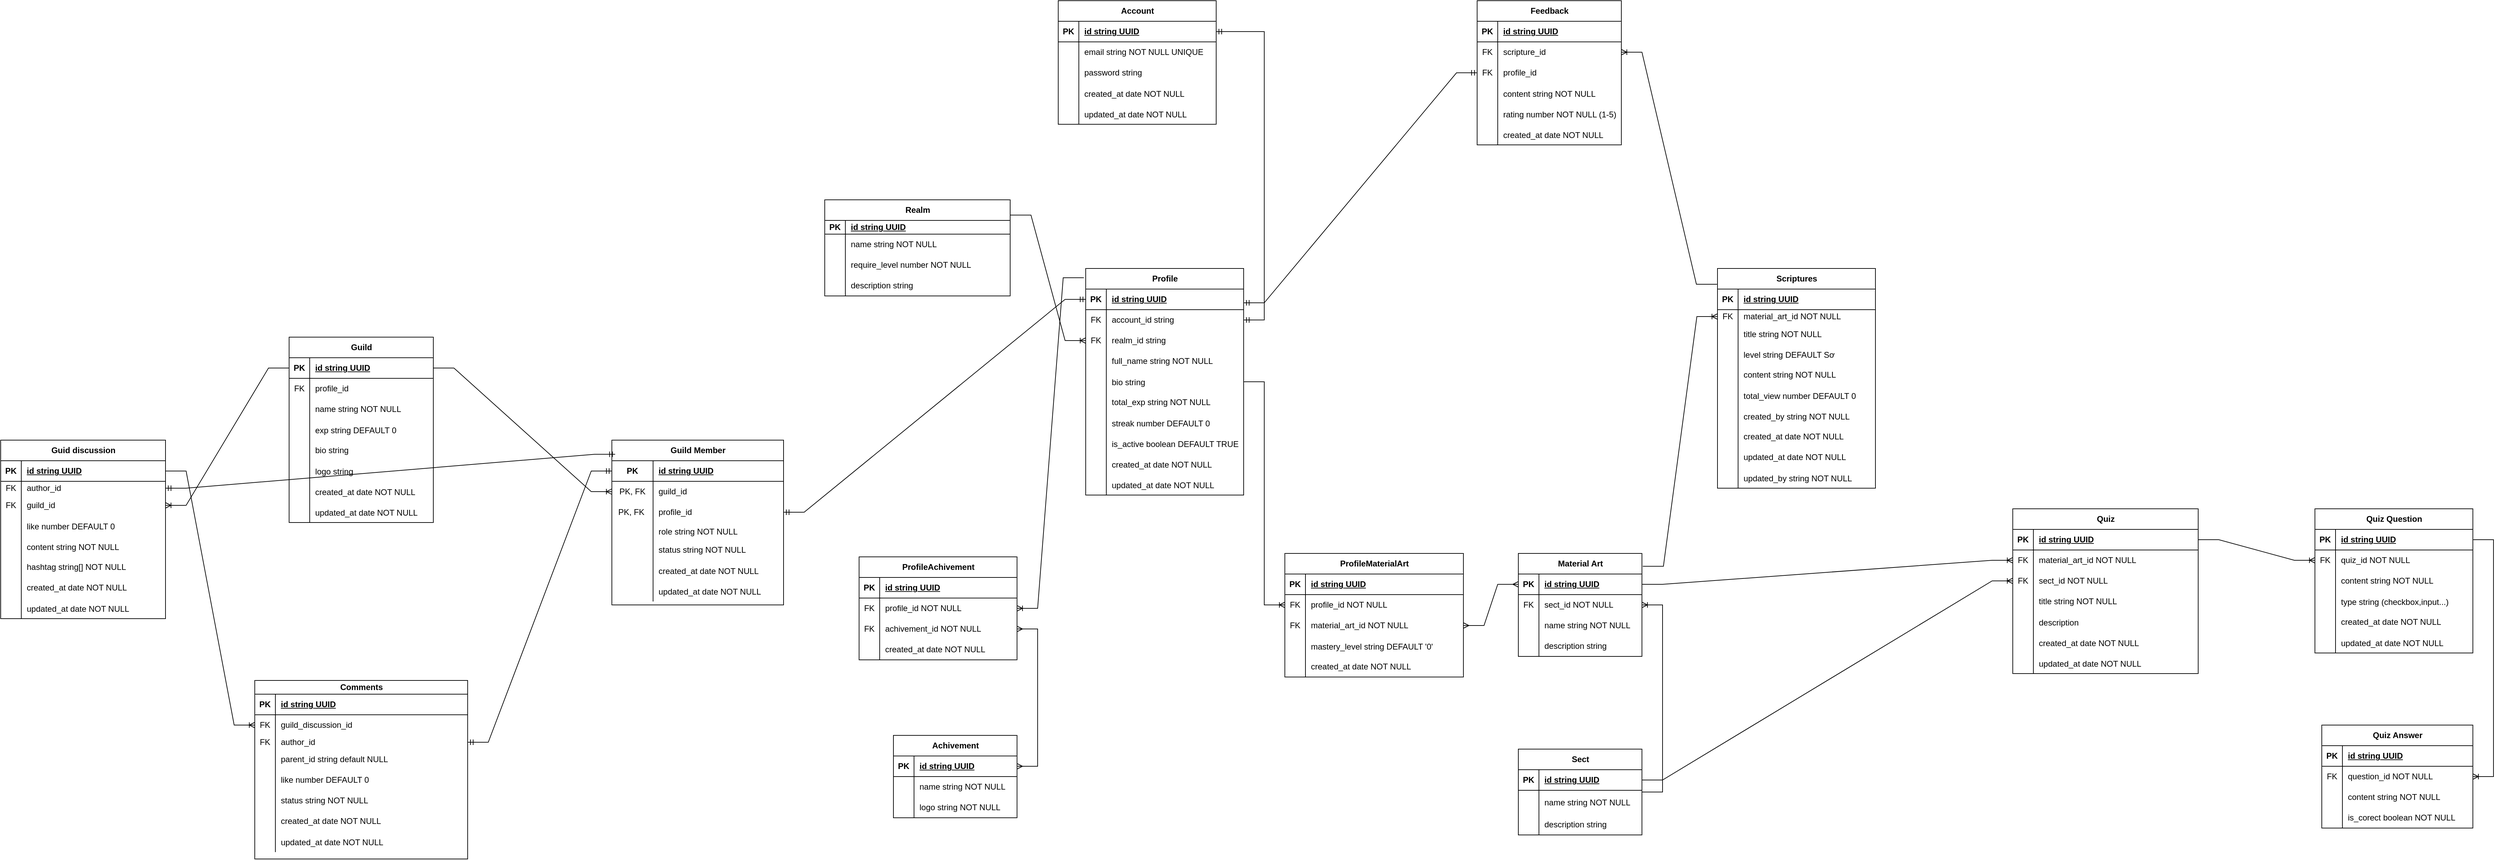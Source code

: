 <mxfile version="26.0.1">
  <diagram id="R2lEEEUBdFMjLlhIrx00" name="Page-1">
    <mxGraphModel dx="3183" dy="820" grid="1" gridSize="10" guides="1" tooltips="1" connect="1" arrows="1" fold="1" page="1" pageScale="1" pageWidth="850" pageHeight="1100" math="0" shadow="0" extFonts="Permanent Marker^https://fonts.googleapis.com/css?family=Permanent+Marker">
      <root>
        <mxCell id="0" />
        <mxCell id="1" parent="0" />
        <mxCell id="6QYGL0_NNNAQHmYR4W3L-1" value="Account" style="shape=table;startSize=30;container=1;collapsible=1;childLayout=tableLayout;fixedRows=1;rowLines=0;fontStyle=1;align=center;resizeLast=1;html=1;" parent="1" vertex="1">
          <mxGeometry x="260" y="390" width="230" height="180" as="geometry" />
        </mxCell>
        <mxCell id="6QYGL0_NNNAQHmYR4W3L-2" value="" style="shape=tableRow;horizontal=0;startSize=0;swimlaneHead=0;swimlaneBody=0;fillColor=none;collapsible=0;dropTarget=0;points=[[0,0.5],[1,0.5]];portConstraint=eastwest;top=0;left=0;right=0;bottom=1;" parent="6QYGL0_NNNAQHmYR4W3L-1" vertex="1">
          <mxGeometry y="30" width="230" height="30" as="geometry" />
        </mxCell>
        <mxCell id="6QYGL0_NNNAQHmYR4W3L-3" value="PK" style="shape=partialRectangle;connectable=0;fillColor=none;top=0;left=0;bottom=0;right=0;fontStyle=1;overflow=hidden;whiteSpace=wrap;html=1;" parent="6QYGL0_NNNAQHmYR4W3L-2" vertex="1">
          <mxGeometry width="30.0" height="30" as="geometry">
            <mxRectangle width="30.0" height="30" as="alternateBounds" />
          </mxGeometry>
        </mxCell>
        <mxCell id="6QYGL0_NNNAQHmYR4W3L-4" value="id string UUID" style="shape=partialRectangle;connectable=0;fillColor=none;top=0;left=0;bottom=0;right=0;align=left;spacingLeft=6;fontStyle=5;overflow=hidden;whiteSpace=wrap;html=1;" parent="6QYGL0_NNNAQHmYR4W3L-2" vertex="1">
          <mxGeometry x="30.0" width="200.0" height="30" as="geometry">
            <mxRectangle width="200.0" height="30" as="alternateBounds" />
          </mxGeometry>
        </mxCell>
        <mxCell id="6QYGL0_NNNAQHmYR4W3L-5" value="" style="shape=tableRow;horizontal=0;startSize=0;swimlaneHead=0;swimlaneBody=0;fillColor=none;collapsible=0;dropTarget=0;points=[[0,0.5],[1,0.5]];portConstraint=eastwest;top=0;left=0;right=0;bottom=0;" parent="6QYGL0_NNNAQHmYR4W3L-1" vertex="1">
          <mxGeometry y="60" width="230" height="30" as="geometry" />
        </mxCell>
        <mxCell id="6QYGL0_NNNAQHmYR4W3L-6" value="" style="shape=partialRectangle;connectable=0;fillColor=none;top=0;left=0;bottom=0;right=0;editable=1;overflow=hidden;whiteSpace=wrap;html=1;" parent="6QYGL0_NNNAQHmYR4W3L-5" vertex="1">
          <mxGeometry width="30.0" height="30" as="geometry">
            <mxRectangle width="30.0" height="30" as="alternateBounds" />
          </mxGeometry>
        </mxCell>
        <mxCell id="6QYGL0_NNNAQHmYR4W3L-7" value="email string NOT NULL UNIQUE" style="shape=partialRectangle;connectable=0;fillColor=none;top=0;left=0;bottom=0;right=0;align=left;spacingLeft=6;overflow=hidden;whiteSpace=wrap;html=1;" parent="6QYGL0_NNNAQHmYR4W3L-5" vertex="1">
          <mxGeometry x="30.0" width="200.0" height="30" as="geometry">
            <mxRectangle width="200.0" height="30" as="alternateBounds" />
          </mxGeometry>
        </mxCell>
        <mxCell id="6QYGL0_NNNAQHmYR4W3L-8" value="" style="shape=tableRow;horizontal=0;startSize=0;swimlaneHead=0;swimlaneBody=0;fillColor=none;collapsible=0;dropTarget=0;points=[[0,0.5],[1,0.5]];portConstraint=eastwest;top=0;left=0;right=0;bottom=0;" parent="6QYGL0_NNNAQHmYR4W3L-1" vertex="1">
          <mxGeometry y="90" width="230" height="30" as="geometry" />
        </mxCell>
        <mxCell id="6QYGL0_NNNAQHmYR4W3L-9" value="" style="shape=partialRectangle;connectable=0;fillColor=none;top=0;left=0;bottom=0;right=0;editable=1;overflow=hidden;whiteSpace=wrap;html=1;" parent="6QYGL0_NNNAQHmYR4W3L-8" vertex="1">
          <mxGeometry width="30.0" height="30" as="geometry">
            <mxRectangle width="30.0" height="30" as="alternateBounds" />
          </mxGeometry>
        </mxCell>
        <mxCell id="6QYGL0_NNNAQHmYR4W3L-10" value="password string" style="shape=partialRectangle;connectable=0;fillColor=none;top=0;left=0;bottom=0;right=0;align=left;spacingLeft=6;overflow=hidden;whiteSpace=wrap;html=1;" parent="6QYGL0_NNNAQHmYR4W3L-8" vertex="1">
          <mxGeometry x="30.0" width="200.0" height="30" as="geometry">
            <mxRectangle width="200.0" height="30" as="alternateBounds" />
          </mxGeometry>
        </mxCell>
        <mxCell id="6QYGL0_NNNAQHmYR4W3L-28" value="" style="shape=tableRow;horizontal=0;startSize=0;swimlaneHead=0;swimlaneBody=0;fillColor=none;collapsible=0;dropTarget=0;points=[[0,0.5],[1,0.5]];portConstraint=eastwest;top=0;left=0;right=0;bottom=0;" parent="6QYGL0_NNNAQHmYR4W3L-1" vertex="1">
          <mxGeometry y="120" width="230" height="30" as="geometry" />
        </mxCell>
        <mxCell id="6QYGL0_NNNAQHmYR4W3L-29" value="" style="shape=partialRectangle;connectable=0;fillColor=none;top=0;left=0;bottom=0;right=0;editable=1;overflow=hidden;" parent="6QYGL0_NNNAQHmYR4W3L-28" vertex="1">
          <mxGeometry width="30.0" height="30" as="geometry">
            <mxRectangle width="30.0" height="30" as="alternateBounds" />
          </mxGeometry>
        </mxCell>
        <mxCell id="6QYGL0_NNNAQHmYR4W3L-30" value="created_at date NOT NULL" style="shape=partialRectangle;connectable=0;fillColor=none;top=0;left=0;bottom=0;right=0;align=left;spacingLeft=6;overflow=hidden;" parent="6QYGL0_NNNAQHmYR4W3L-28" vertex="1">
          <mxGeometry x="30.0" width="200.0" height="30" as="geometry">
            <mxRectangle width="200.0" height="30" as="alternateBounds" />
          </mxGeometry>
        </mxCell>
        <mxCell id="6QYGL0_NNNAQHmYR4W3L-25" value="" style="shape=tableRow;horizontal=0;startSize=0;swimlaneHead=0;swimlaneBody=0;fillColor=none;collapsible=0;dropTarget=0;points=[[0,0.5],[1,0.5]];portConstraint=eastwest;top=0;left=0;right=0;bottom=0;" parent="6QYGL0_NNNAQHmYR4W3L-1" vertex="1">
          <mxGeometry y="150" width="230" height="30" as="geometry" />
        </mxCell>
        <mxCell id="6QYGL0_NNNAQHmYR4W3L-26" value="" style="shape=partialRectangle;connectable=0;fillColor=none;top=0;left=0;bottom=0;right=0;editable=1;overflow=hidden;" parent="6QYGL0_NNNAQHmYR4W3L-25" vertex="1">
          <mxGeometry width="30.0" height="30" as="geometry">
            <mxRectangle width="30.0" height="30" as="alternateBounds" />
          </mxGeometry>
        </mxCell>
        <mxCell id="6QYGL0_NNNAQHmYR4W3L-27" value="updated_at date NOT NULL" style="shape=partialRectangle;connectable=0;fillColor=none;top=0;left=0;bottom=0;right=0;align=left;spacingLeft=6;overflow=hidden;" parent="6QYGL0_NNNAQHmYR4W3L-25" vertex="1">
          <mxGeometry x="30.0" width="200.0" height="30" as="geometry">
            <mxRectangle width="200.0" height="30" as="alternateBounds" />
          </mxGeometry>
        </mxCell>
        <mxCell id="6QYGL0_NNNAQHmYR4W3L-34" value="Profile" style="shape=table;startSize=30;container=1;collapsible=1;childLayout=tableLayout;fixedRows=1;rowLines=0;fontStyle=1;align=center;resizeLast=1;html=1;" parent="1" vertex="1">
          <mxGeometry x="300" y="780" width="230" height="330" as="geometry" />
        </mxCell>
        <mxCell id="6QYGL0_NNNAQHmYR4W3L-35" value="" style="shape=tableRow;horizontal=0;startSize=0;swimlaneHead=0;swimlaneBody=0;fillColor=none;collapsible=0;dropTarget=0;points=[[0,0.5],[1,0.5]];portConstraint=eastwest;top=0;left=0;right=0;bottom=1;" parent="6QYGL0_NNNAQHmYR4W3L-34" vertex="1">
          <mxGeometry y="30" width="230" height="30" as="geometry" />
        </mxCell>
        <mxCell id="6QYGL0_NNNAQHmYR4W3L-36" value="PK" style="shape=partialRectangle;connectable=0;fillColor=none;top=0;left=0;bottom=0;right=0;fontStyle=1;overflow=hidden;whiteSpace=wrap;html=1;" parent="6QYGL0_NNNAQHmYR4W3L-35" vertex="1">
          <mxGeometry width="30" height="30" as="geometry">
            <mxRectangle width="30" height="30" as="alternateBounds" />
          </mxGeometry>
        </mxCell>
        <mxCell id="6QYGL0_NNNAQHmYR4W3L-37" value="id string UUID" style="shape=partialRectangle;connectable=0;fillColor=none;top=0;left=0;bottom=0;right=0;align=left;spacingLeft=6;fontStyle=5;overflow=hidden;whiteSpace=wrap;html=1;" parent="6QYGL0_NNNAQHmYR4W3L-35" vertex="1">
          <mxGeometry x="30" width="200" height="30" as="geometry">
            <mxRectangle width="200" height="30" as="alternateBounds" />
          </mxGeometry>
        </mxCell>
        <mxCell id="6QYGL0_NNNAQHmYR4W3L-38" value="" style="shape=tableRow;horizontal=0;startSize=0;swimlaneHead=0;swimlaneBody=0;fillColor=none;collapsible=0;dropTarget=0;points=[[0,0.5],[1,0.5]];portConstraint=eastwest;top=0;left=0;right=0;bottom=0;" parent="6QYGL0_NNNAQHmYR4W3L-34" vertex="1">
          <mxGeometry y="60" width="230" height="30" as="geometry" />
        </mxCell>
        <mxCell id="6QYGL0_NNNAQHmYR4W3L-39" value="FK" style="shape=partialRectangle;connectable=0;fillColor=none;top=0;left=0;bottom=0;right=0;editable=1;overflow=hidden;whiteSpace=wrap;html=1;" parent="6QYGL0_NNNAQHmYR4W3L-38" vertex="1">
          <mxGeometry width="30" height="30" as="geometry">
            <mxRectangle width="30" height="30" as="alternateBounds" />
          </mxGeometry>
        </mxCell>
        <mxCell id="6QYGL0_NNNAQHmYR4W3L-40" value="account_id string" style="shape=partialRectangle;connectable=0;fillColor=none;top=0;left=0;bottom=0;right=0;align=left;spacingLeft=6;overflow=hidden;whiteSpace=wrap;html=1;" parent="6QYGL0_NNNAQHmYR4W3L-38" vertex="1">
          <mxGeometry x="30" width="200" height="30" as="geometry">
            <mxRectangle width="200" height="30" as="alternateBounds" />
          </mxGeometry>
        </mxCell>
        <mxCell id="6QYGL0_NNNAQHmYR4W3L-47" value="" style="shape=tableRow;horizontal=0;startSize=0;swimlaneHead=0;swimlaneBody=0;fillColor=none;collapsible=0;dropTarget=0;points=[[0,0.5],[1,0.5]];portConstraint=eastwest;top=0;left=0;right=0;bottom=0;" parent="6QYGL0_NNNAQHmYR4W3L-34" vertex="1">
          <mxGeometry y="90" width="230" height="30" as="geometry" />
        </mxCell>
        <mxCell id="6QYGL0_NNNAQHmYR4W3L-48" value="FK" style="shape=partialRectangle;connectable=0;fillColor=none;top=0;left=0;bottom=0;right=0;fontStyle=0;overflow=hidden;whiteSpace=wrap;html=1;" parent="6QYGL0_NNNAQHmYR4W3L-47" vertex="1">
          <mxGeometry width="30" height="30" as="geometry">
            <mxRectangle width="30" height="30" as="alternateBounds" />
          </mxGeometry>
        </mxCell>
        <mxCell id="6QYGL0_NNNAQHmYR4W3L-49" value="realm_id string" style="shape=partialRectangle;connectable=0;fillColor=none;top=0;left=0;bottom=0;right=0;align=left;spacingLeft=6;fontStyle=0;overflow=hidden;whiteSpace=wrap;html=1;" parent="6QYGL0_NNNAQHmYR4W3L-47" vertex="1">
          <mxGeometry x="30" width="200" height="30" as="geometry">
            <mxRectangle width="200" height="30" as="alternateBounds" />
          </mxGeometry>
        </mxCell>
        <mxCell id="6QYGL0_NNNAQHmYR4W3L-41" value="" style="shape=tableRow;horizontal=0;startSize=0;swimlaneHead=0;swimlaneBody=0;fillColor=none;collapsible=0;dropTarget=0;points=[[0,0.5],[1,0.5]];portConstraint=eastwest;top=0;left=0;right=0;bottom=0;" parent="6QYGL0_NNNAQHmYR4W3L-34" vertex="1">
          <mxGeometry y="120" width="230" height="30" as="geometry" />
        </mxCell>
        <mxCell id="6QYGL0_NNNAQHmYR4W3L-42" value="" style="shape=partialRectangle;connectable=0;fillColor=none;top=0;left=0;bottom=0;right=0;editable=1;overflow=hidden;whiteSpace=wrap;html=1;" parent="6QYGL0_NNNAQHmYR4W3L-41" vertex="1">
          <mxGeometry width="30" height="30" as="geometry">
            <mxRectangle width="30" height="30" as="alternateBounds" />
          </mxGeometry>
        </mxCell>
        <mxCell id="6QYGL0_NNNAQHmYR4W3L-43" value="full_name string NOT NULL" style="shape=partialRectangle;connectable=0;fillColor=none;top=0;left=0;bottom=0;right=0;align=left;spacingLeft=6;overflow=hidden;whiteSpace=wrap;html=1;" parent="6QYGL0_NNNAQHmYR4W3L-41" vertex="1">
          <mxGeometry x="30" width="200" height="30" as="geometry">
            <mxRectangle width="200" height="30" as="alternateBounds" />
          </mxGeometry>
        </mxCell>
        <mxCell id="6QYGL0_NNNAQHmYR4W3L-268" value="" style="shape=tableRow;horizontal=0;startSize=0;swimlaneHead=0;swimlaneBody=0;fillColor=none;collapsible=0;dropTarget=0;points=[[0,0.5],[1,0.5]];portConstraint=eastwest;top=0;left=0;right=0;bottom=0;" parent="6QYGL0_NNNAQHmYR4W3L-34" vertex="1">
          <mxGeometry y="150" width="230" height="30" as="geometry" />
        </mxCell>
        <mxCell id="6QYGL0_NNNAQHmYR4W3L-269" value="" style="shape=partialRectangle;connectable=0;fillColor=none;top=0;left=0;bottom=0;right=0;editable=1;overflow=hidden;" parent="6QYGL0_NNNAQHmYR4W3L-268" vertex="1">
          <mxGeometry width="30" height="30" as="geometry">
            <mxRectangle width="30" height="30" as="alternateBounds" />
          </mxGeometry>
        </mxCell>
        <mxCell id="6QYGL0_NNNAQHmYR4W3L-270" value="bio string " style="shape=partialRectangle;connectable=0;fillColor=none;top=0;left=0;bottom=0;right=0;align=left;spacingLeft=6;overflow=hidden;" parent="6QYGL0_NNNAQHmYR4W3L-268" vertex="1">
          <mxGeometry x="30" width="200" height="30" as="geometry">
            <mxRectangle width="200" height="30" as="alternateBounds" />
          </mxGeometry>
        </mxCell>
        <mxCell id="6QYGL0_NNNAQHmYR4W3L-44" value="" style="shape=tableRow;horizontal=0;startSize=0;swimlaneHead=0;swimlaneBody=0;fillColor=none;collapsible=0;dropTarget=0;points=[[0,0.5],[1,0.5]];portConstraint=eastwest;top=0;left=0;right=0;bottom=0;" parent="6QYGL0_NNNAQHmYR4W3L-34" vertex="1">
          <mxGeometry y="180" width="230" height="30" as="geometry" />
        </mxCell>
        <mxCell id="6QYGL0_NNNAQHmYR4W3L-45" value="" style="shape=partialRectangle;connectable=0;fillColor=none;top=0;left=0;bottom=0;right=0;editable=1;overflow=hidden;whiteSpace=wrap;html=1;" parent="6QYGL0_NNNAQHmYR4W3L-44" vertex="1">
          <mxGeometry width="30" height="30" as="geometry">
            <mxRectangle width="30" height="30" as="alternateBounds" />
          </mxGeometry>
        </mxCell>
        <mxCell id="6QYGL0_NNNAQHmYR4W3L-46" value="total_exp string NOT NULL" style="shape=partialRectangle;connectable=0;fillColor=none;top=0;left=0;bottom=0;right=0;align=left;spacingLeft=6;overflow=hidden;whiteSpace=wrap;html=1;" parent="6QYGL0_NNNAQHmYR4W3L-44" vertex="1">
          <mxGeometry x="30" width="200" height="30" as="geometry">
            <mxRectangle width="200" height="30" as="alternateBounds" />
          </mxGeometry>
        </mxCell>
        <mxCell id="6QYGL0_NNNAQHmYR4W3L-147" value="" style="shape=tableRow;horizontal=0;startSize=0;swimlaneHead=0;swimlaneBody=0;fillColor=none;collapsible=0;dropTarget=0;points=[[0,0.5],[1,0.5]];portConstraint=eastwest;top=0;left=0;right=0;bottom=0;" parent="6QYGL0_NNNAQHmYR4W3L-34" vertex="1">
          <mxGeometry y="210" width="230" height="30" as="geometry" />
        </mxCell>
        <mxCell id="6QYGL0_NNNAQHmYR4W3L-148" value="" style="shape=partialRectangle;connectable=0;fillColor=none;top=0;left=0;bottom=0;right=0;editable=1;overflow=hidden;" parent="6QYGL0_NNNAQHmYR4W3L-147" vertex="1">
          <mxGeometry width="30" height="30" as="geometry">
            <mxRectangle width="30" height="30" as="alternateBounds" />
          </mxGeometry>
        </mxCell>
        <mxCell id="6QYGL0_NNNAQHmYR4W3L-149" value="streak number DEFAULT 0" style="shape=partialRectangle;connectable=0;fillColor=none;top=0;left=0;bottom=0;right=0;align=left;spacingLeft=6;overflow=hidden;" parent="6QYGL0_NNNAQHmYR4W3L-147" vertex="1">
          <mxGeometry x="30" width="200" height="30" as="geometry">
            <mxRectangle width="200" height="30" as="alternateBounds" />
          </mxGeometry>
        </mxCell>
        <mxCell id="MJOVkOckCOqnJapf4xjC-58" value="" style="shape=tableRow;horizontal=0;startSize=0;swimlaneHead=0;swimlaneBody=0;fillColor=none;collapsible=0;dropTarget=0;points=[[0,0.5],[1,0.5]];portConstraint=eastwest;top=0;left=0;right=0;bottom=0;" parent="6QYGL0_NNNAQHmYR4W3L-34" vertex="1">
          <mxGeometry y="240" width="230" height="30" as="geometry" />
        </mxCell>
        <mxCell id="MJOVkOckCOqnJapf4xjC-59" value="" style="shape=partialRectangle;connectable=0;fillColor=none;top=0;left=0;bottom=0;right=0;editable=1;overflow=hidden;" parent="MJOVkOckCOqnJapf4xjC-58" vertex="1">
          <mxGeometry width="30" height="30" as="geometry">
            <mxRectangle width="30" height="30" as="alternateBounds" />
          </mxGeometry>
        </mxCell>
        <mxCell id="MJOVkOckCOqnJapf4xjC-60" value="is_active boolean DEFAULT TRUE" style="shape=partialRectangle;connectable=0;fillColor=none;top=0;left=0;bottom=0;right=0;align=left;spacingLeft=6;overflow=hidden;" parent="MJOVkOckCOqnJapf4xjC-58" vertex="1">
          <mxGeometry x="30" width="200" height="30" as="geometry">
            <mxRectangle width="200" height="30" as="alternateBounds" />
          </mxGeometry>
        </mxCell>
        <mxCell id="6QYGL0_NNNAQHmYR4W3L-109" value="" style="shape=tableRow;horizontal=0;startSize=0;swimlaneHead=0;swimlaneBody=0;fillColor=none;collapsible=0;dropTarget=0;points=[[0,0.5],[1,0.5]];portConstraint=eastwest;top=0;left=0;right=0;bottom=0;" parent="6QYGL0_NNNAQHmYR4W3L-34" vertex="1">
          <mxGeometry y="270" width="230" height="30" as="geometry" />
        </mxCell>
        <mxCell id="6QYGL0_NNNAQHmYR4W3L-110" value="" style="shape=partialRectangle;connectable=0;fillColor=none;top=0;left=0;bottom=0;right=0;editable=1;overflow=hidden;" parent="6QYGL0_NNNAQHmYR4W3L-109" vertex="1">
          <mxGeometry width="30" height="30" as="geometry">
            <mxRectangle width="30" height="30" as="alternateBounds" />
          </mxGeometry>
        </mxCell>
        <mxCell id="6QYGL0_NNNAQHmYR4W3L-111" value="created_at date NOT NULL" style="shape=partialRectangle;connectable=0;fillColor=none;top=0;left=0;bottom=0;right=0;align=left;spacingLeft=6;overflow=hidden;" parent="6QYGL0_NNNAQHmYR4W3L-109" vertex="1">
          <mxGeometry x="30" width="200" height="30" as="geometry">
            <mxRectangle width="200" height="30" as="alternateBounds" />
          </mxGeometry>
        </mxCell>
        <mxCell id="6QYGL0_NNNAQHmYR4W3L-112" value="" style="shape=tableRow;horizontal=0;startSize=0;swimlaneHead=0;swimlaneBody=0;fillColor=none;collapsible=0;dropTarget=0;points=[[0,0.5],[1,0.5]];portConstraint=eastwest;top=0;left=0;right=0;bottom=0;" parent="6QYGL0_NNNAQHmYR4W3L-34" vertex="1">
          <mxGeometry y="300" width="230" height="30" as="geometry" />
        </mxCell>
        <mxCell id="6QYGL0_NNNAQHmYR4W3L-113" value="" style="shape=partialRectangle;connectable=0;fillColor=none;top=0;left=0;bottom=0;right=0;editable=1;overflow=hidden;" parent="6QYGL0_NNNAQHmYR4W3L-112" vertex="1">
          <mxGeometry width="30" height="30" as="geometry">
            <mxRectangle width="30" height="30" as="alternateBounds" />
          </mxGeometry>
        </mxCell>
        <mxCell id="6QYGL0_NNNAQHmYR4W3L-114" value="updated_at date NOT NULL" style="shape=partialRectangle;connectable=0;fillColor=none;top=0;left=0;bottom=0;right=0;align=left;spacingLeft=6;overflow=hidden;" parent="6QYGL0_NNNAQHmYR4W3L-112" vertex="1">
          <mxGeometry x="30" width="200" height="30" as="geometry">
            <mxRectangle width="200" height="30" as="alternateBounds" />
          </mxGeometry>
        </mxCell>
        <mxCell id="6QYGL0_NNNAQHmYR4W3L-79" value="" style="edgeStyle=entityRelationEdgeStyle;fontSize=12;html=1;endArrow=ERmandOne;startArrow=ERmandOne;rounded=0;entryX=1;entryY=0.5;entryDx=0;entryDy=0;" parent="1" source="6QYGL0_NNNAQHmYR4W3L-38" target="6QYGL0_NNNAQHmYR4W3L-2" edge="1">
          <mxGeometry width="100" height="100" relative="1" as="geometry">
            <mxPoint x="500" y="790" as="sourcePoint" />
            <mxPoint x="480.0" y="440" as="targetPoint" />
            <Array as="points">
              <mxPoint x="560" y="715" />
            </Array>
          </mxGeometry>
        </mxCell>
        <mxCell id="6QYGL0_NNNAQHmYR4W3L-80" value="Realm" style="shape=table;startSize=30;container=1;collapsible=1;childLayout=tableLayout;fixedRows=1;rowLines=0;fontStyle=1;align=center;resizeLast=1;html=1;" parent="1" vertex="1">
          <mxGeometry x="-80" y="680" width="270" height="140" as="geometry" />
        </mxCell>
        <mxCell id="6QYGL0_NNNAQHmYR4W3L-81" value="" style="shape=tableRow;horizontal=0;startSize=0;swimlaneHead=0;swimlaneBody=0;fillColor=none;collapsible=0;dropTarget=0;points=[[0,0.5],[1,0.5]];portConstraint=eastwest;top=0;left=0;right=0;bottom=1;" parent="6QYGL0_NNNAQHmYR4W3L-80" vertex="1">
          <mxGeometry y="30" width="270" height="20" as="geometry" />
        </mxCell>
        <mxCell id="6QYGL0_NNNAQHmYR4W3L-82" value="PK" style="shape=partialRectangle;connectable=0;fillColor=none;top=0;left=0;bottom=0;right=0;fontStyle=1;overflow=hidden;whiteSpace=wrap;html=1;" parent="6QYGL0_NNNAQHmYR4W3L-81" vertex="1">
          <mxGeometry width="30" height="20" as="geometry">
            <mxRectangle width="30" height="20" as="alternateBounds" />
          </mxGeometry>
        </mxCell>
        <mxCell id="6QYGL0_NNNAQHmYR4W3L-83" value="id string UUID" style="shape=partialRectangle;connectable=0;fillColor=none;top=0;left=0;bottom=0;right=0;align=left;spacingLeft=6;fontStyle=5;overflow=hidden;whiteSpace=wrap;html=1;" parent="6QYGL0_NNNAQHmYR4W3L-81" vertex="1">
          <mxGeometry x="30" width="240" height="20" as="geometry">
            <mxRectangle width="240" height="20" as="alternateBounds" />
          </mxGeometry>
        </mxCell>
        <mxCell id="6QYGL0_NNNAQHmYR4W3L-84" value="" style="shape=tableRow;horizontal=0;startSize=0;swimlaneHead=0;swimlaneBody=0;fillColor=none;collapsible=0;dropTarget=0;points=[[0,0.5],[1,0.5]];portConstraint=eastwest;top=0;left=0;right=0;bottom=0;" parent="6QYGL0_NNNAQHmYR4W3L-80" vertex="1">
          <mxGeometry y="50" width="270" height="30" as="geometry" />
        </mxCell>
        <mxCell id="6QYGL0_NNNAQHmYR4W3L-85" value="" style="shape=partialRectangle;connectable=0;fillColor=none;top=0;left=0;bottom=0;right=0;editable=1;overflow=hidden;whiteSpace=wrap;html=1;" parent="6QYGL0_NNNAQHmYR4W3L-84" vertex="1">
          <mxGeometry width="30" height="30" as="geometry">
            <mxRectangle width="30" height="30" as="alternateBounds" />
          </mxGeometry>
        </mxCell>
        <mxCell id="6QYGL0_NNNAQHmYR4W3L-86" value="name string NOT NULL" style="shape=partialRectangle;connectable=0;fillColor=none;top=0;left=0;bottom=0;right=0;align=left;spacingLeft=6;overflow=hidden;whiteSpace=wrap;html=1;" parent="6QYGL0_NNNAQHmYR4W3L-84" vertex="1">
          <mxGeometry x="30" width="240" height="30" as="geometry">
            <mxRectangle width="240" height="30" as="alternateBounds" />
          </mxGeometry>
        </mxCell>
        <mxCell id="6QYGL0_NNNAQHmYR4W3L-87" value="" style="shape=tableRow;horizontal=0;startSize=0;swimlaneHead=0;swimlaneBody=0;fillColor=none;collapsible=0;dropTarget=0;points=[[0,0.5],[1,0.5]];portConstraint=eastwest;top=0;left=0;right=0;bottom=0;" parent="6QYGL0_NNNAQHmYR4W3L-80" vertex="1">
          <mxGeometry y="80" width="270" height="30" as="geometry" />
        </mxCell>
        <mxCell id="6QYGL0_NNNAQHmYR4W3L-88" value="" style="shape=partialRectangle;connectable=0;fillColor=none;top=0;left=0;bottom=0;right=0;editable=1;overflow=hidden;whiteSpace=wrap;html=1;" parent="6QYGL0_NNNAQHmYR4W3L-87" vertex="1">
          <mxGeometry width="30" height="30" as="geometry">
            <mxRectangle width="30" height="30" as="alternateBounds" />
          </mxGeometry>
        </mxCell>
        <mxCell id="6QYGL0_NNNAQHmYR4W3L-89" value="require_level number NOT NULL" style="shape=partialRectangle;connectable=0;fillColor=none;top=0;left=0;bottom=0;right=0;align=left;spacingLeft=6;overflow=hidden;whiteSpace=wrap;html=1;" parent="6QYGL0_NNNAQHmYR4W3L-87" vertex="1">
          <mxGeometry x="30" width="240" height="30" as="geometry">
            <mxRectangle width="240" height="30" as="alternateBounds" />
          </mxGeometry>
        </mxCell>
        <mxCell id="6QYGL0_NNNAQHmYR4W3L-90" value="" style="shape=tableRow;horizontal=0;startSize=0;swimlaneHead=0;swimlaneBody=0;fillColor=none;collapsible=0;dropTarget=0;points=[[0,0.5],[1,0.5]];portConstraint=eastwest;top=0;left=0;right=0;bottom=0;" parent="6QYGL0_NNNAQHmYR4W3L-80" vertex="1">
          <mxGeometry y="110" width="270" height="30" as="geometry" />
        </mxCell>
        <mxCell id="6QYGL0_NNNAQHmYR4W3L-91" value="" style="shape=partialRectangle;connectable=0;fillColor=none;top=0;left=0;bottom=0;right=0;editable=1;overflow=hidden;whiteSpace=wrap;html=1;" parent="6QYGL0_NNNAQHmYR4W3L-90" vertex="1">
          <mxGeometry width="30" height="30" as="geometry">
            <mxRectangle width="30" height="30" as="alternateBounds" />
          </mxGeometry>
        </mxCell>
        <mxCell id="6QYGL0_NNNAQHmYR4W3L-92" value="description string" style="shape=partialRectangle;connectable=0;fillColor=none;top=0;left=0;bottom=0;right=0;align=left;spacingLeft=6;overflow=hidden;whiteSpace=wrap;html=1;" parent="6QYGL0_NNNAQHmYR4W3L-90" vertex="1">
          <mxGeometry x="30" width="240" height="30" as="geometry">
            <mxRectangle width="240" height="30" as="alternateBounds" />
          </mxGeometry>
        </mxCell>
        <mxCell id="6QYGL0_NNNAQHmYR4W3L-130" value="Achivement" style="shape=table;startSize=30;container=1;collapsible=1;childLayout=tableLayout;fixedRows=1;rowLines=0;fontStyle=1;align=center;resizeLast=1;html=1;" parent="1" vertex="1">
          <mxGeometry x="20" y="1460" width="180" height="120" as="geometry" />
        </mxCell>
        <mxCell id="6QYGL0_NNNAQHmYR4W3L-131" value="" style="shape=tableRow;horizontal=0;startSize=0;swimlaneHead=0;swimlaneBody=0;fillColor=none;collapsible=0;dropTarget=0;points=[[0,0.5],[1,0.5]];portConstraint=eastwest;top=0;left=0;right=0;bottom=1;" parent="6QYGL0_NNNAQHmYR4W3L-130" vertex="1">
          <mxGeometry y="30" width="180" height="30" as="geometry" />
        </mxCell>
        <mxCell id="6QYGL0_NNNAQHmYR4W3L-132" value="PK" style="shape=partialRectangle;connectable=0;fillColor=none;top=0;left=0;bottom=0;right=0;fontStyle=1;overflow=hidden;whiteSpace=wrap;html=1;" parent="6QYGL0_NNNAQHmYR4W3L-131" vertex="1">
          <mxGeometry width="30" height="30" as="geometry">
            <mxRectangle width="30" height="30" as="alternateBounds" />
          </mxGeometry>
        </mxCell>
        <mxCell id="6QYGL0_NNNAQHmYR4W3L-133" value="id string UUID" style="shape=partialRectangle;connectable=0;fillColor=none;top=0;left=0;bottom=0;right=0;align=left;spacingLeft=6;fontStyle=5;overflow=hidden;whiteSpace=wrap;html=1;" parent="6QYGL0_NNNAQHmYR4W3L-131" vertex="1">
          <mxGeometry x="30" width="150" height="30" as="geometry">
            <mxRectangle width="150" height="30" as="alternateBounds" />
          </mxGeometry>
        </mxCell>
        <mxCell id="6QYGL0_NNNAQHmYR4W3L-134" value="" style="shape=tableRow;horizontal=0;startSize=0;swimlaneHead=0;swimlaneBody=0;fillColor=none;collapsible=0;dropTarget=0;points=[[0,0.5],[1,0.5]];portConstraint=eastwest;top=0;left=0;right=0;bottom=0;" parent="6QYGL0_NNNAQHmYR4W3L-130" vertex="1">
          <mxGeometry y="60" width="180" height="30" as="geometry" />
        </mxCell>
        <mxCell id="6QYGL0_NNNAQHmYR4W3L-135" value="" style="shape=partialRectangle;connectable=0;fillColor=none;top=0;left=0;bottom=0;right=0;editable=1;overflow=hidden;whiteSpace=wrap;html=1;" parent="6QYGL0_NNNAQHmYR4W3L-134" vertex="1">
          <mxGeometry width="30" height="30" as="geometry">
            <mxRectangle width="30" height="30" as="alternateBounds" />
          </mxGeometry>
        </mxCell>
        <mxCell id="6QYGL0_NNNAQHmYR4W3L-136" value="name string NOT NULL" style="shape=partialRectangle;connectable=0;fillColor=none;top=0;left=0;bottom=0;right=0;align=left;spacingLeft=6;overflow=hidden;whiteSpace=wrap;html=1;" parent="6QYGL0_NNNAQHmYR4W3L-134" vertex="1">
          <mxGeometry x="30" width="150" height="30" as="geometry">
            <mxRectangle width="150" height="30" as="alternateBounds" />
          </mxGeometry>
        </mxCell>
        <mxCell id="6QYGL0_NNNAQHmYR4W3L-137" value="" style="shape=tableRow;horizontal=0;startSize=0;swimlaneHead=0;swimlaneBody=0;fillColor=none;collapsible=0;dropTarget=0;points=[[0,0.5],[1,0.5]];portConstraint=eastwest;top=0;left=0;right=0;bottom=0;" parent="6QYGL0_NNNAQHmYR4W3L-130" vertex="1">
          <mxGeometry y="90" width="180" height="30" as="geometry" />
        </mxCell>
        <mxCell id="6QYGL0_NNNAQHmYR4W3L-138" value="" style="shape=partialRectangle;connectable=0;fillColor=none;top=0;left=0;bottom=0;right=0;editable=1;overflow=hidden;whiteSpace=wrap;html=1;" parent="6QYGL0_NNNAQHmYR4W3L-137" vertex="1">
          <mxGeometry width="30" height="30" as="geometry">
            <mxRectangle width="30" height="30" as="alternateBounds" />
          </mxGeometry>
        </mxCell>
        <mxCell id="6QYGL0_NNNAQHmYR4W3L-139" value="logo string NOT NULL" style="shape=partialRectangle;connectable=0;fillColor=none;top=0;left=0;bottom=0;right=0;align=left;spacingLeft=6;overflow=hidden;whiteSpace=wrap;html=1;" parent="6QYGL0_NNNAQHmYR4W3L-137" vertex="1">
          <mxGeometry x="30" width="150" height="30" as="geometry">
            <mxRectangle width="150" height="30" as="alternateBounds" />
          </mxGeometry>
        </mxCell>
        <mxCell id="6QYGL0_NNNAQHmYR4W3L-153" value="Material Art" style="shape=table;startSize=30;container=1;collapsible=1;childLayout=tableLayout;fixedRows=1;rowLines=0;fontStyle=1;align=center;resizeLast=1;html=1;" parent="1" vertex="1">
          <mxGeometry x="930" y="1195" width="180" height="150" as="geometry" />
        </mxCell>
        <mxCell id="6QYGL0_NNNAQHmYR4W3L-154" value="" style="shape=tableRow;horizontal=0;startSize=0;swimlaneHead=0;swimlaneBody=0;fillColor=none;collapsible=0;dropTarget=0;points=[[0,0.5],[1,0.5]];portConstraint=eastwest;top=0;left=0;right=0;bottom=1;" parent="6QYGL0_NNNAQHmYR4W3L-153" vertex="1">
          <mxGeometry y="30" width="180" height="30" as="geometry" />
        </mxCell>
        <mxCell id="6QYGL0_NNNAQHmYR4W3L-155" value="PK" style="shape=partialRectangle;connectable=0;fillColor=none;top=0;left=0;bottom=0;right=0;fontStyle=1;overflow=hidden;whiteSpace=wrap;html=1;" parent="6QYGL0_NNNAQHmYR4W3L-154" vertex="1">
          <mxGeometry width="30" height="30" as="geometry">
            <mxRectangle width="30" height="30" as="alternateBounds" />
          </mxGeometry>
        </mxCell>
        <mxCell id="6QYGL0_NNNAQHmYR4W3L-156" value="id string UUID" style="shape=partialRectangle;connectable=0;fillColor=none;top=0;left=0;bottom=0;right=0;align=left;spacingLeft=6;fontStyle=5;overflow=hidden;whiteSpace=wrap;html=1;" parent="6QYGL0_NNNAQHmYR4W3L-154" vertex="1">
          <mxGeometry x="30" width="150" height="30" as="geometry">
            <mxRectangle width="150" height="30" as="alternateBounds" />
          </mxGeometry>
        </mxCell>
        <mxCell id="6QYGL0_NNNAQHmYR4W3L-179" value="" style="shape=tableRow;horizontal=0;startSize=0;swimlaneHead=0;swimlaneBody=0;fillColor=none;collapsible=0;dropTarget=0;points=[[0,0.5],[1,0.5]];portConstraint=eastwest;top=0;left=0;right=0;bottom=0;" parent="6QYGL0_NNNAQHmYR4W3L-153" vertex="1">
          <mxGeometry y="60" width="180" height="30" as="geometry" />
        </mxCell>
        <mxCell id="6QYGL0_NNNAQHmYR4W3L-180" value="FK" style="shape=partialRectangle;connectable=0;fillColor=none;top=0;left=0;bottom=0;right=0;fontStyle=0;overflow=hidden;whiteSpace=wrap;html=1;" parent="6QYGL0_NNNAQHmYR4W3L-179" vertex="1">
          <mxGeometry width="30" height="30" as="geometry">
            <mxRectangle width="30" height="30" as="alternateBounds" />
          </mxGeometry>
        </mxCell>
        <mxCell id="6QYGL0_NNNAQHmYR4W3L-181" value="sect_id NOT NULL" style="shape=partialRectangle;connectable=0;fillColor=none;top=0;left=0;bottom=0;right=0;align=left;spacingLeft=6;fontStyle=0;overflow=hidden;whiteSpace=wrap;html=1;" parent="6QYGL0_NNNAQHmYR4W3L-179" vertex="1">
          <mxGeometry x="30" width="150" height="30" as="geometry">
            <mxRectangle width="150" height="30" as="alternateBounds" />
          </mxGeometry>
        </mxCell>
        <mxCell id="6QYGL0_NNNAQHmYR4W3L-157" value="" style="shape=tableRow;horizontal=0;startSize=0;swimlaneHead=0;swimlaneBody=0;fillColor=none;collapsible=0;dropTarget=0;points=[[0,0.5],[1,0.5]];portConstraint=eastwest;top=0;left=0;right=0;bottom=0;" parent="6QYGL0_NNNAQHmYR4W3L-153" vertex="1">
          <mxGeometry y="90" width="180" height="30" as="geometry" />
        </mxCell>
        <mxCell id="6QYGL0_NNNAQHmYR4W3L-158" value="" style="shape=partialRectangle;connectable=0;fillColor=none;top=0;left=0;bottom=0;right=0;editable=1;overflow=hidden;whiteSpace=wrap;html=1;" parent="6QYGL0_NNNAQHmYR4W3L-157" vertex="1">
          <mxGeometry width="30" height="30" as="geometry">
            <mxRectangle width="30" height="30" as="alternateBounds" />
          </mxGeometry>
        </mxCell>
        <mxCell id="6QYGL0_NNNAQHmYR4W3L-159" value="name string NOT NULL" style="shape=partialRectangle;connectable=0;fillColor=none;top=0;left=0;bottom=0;right=0;align=left;spacingLeft=6;overflow=hidden;whiteSpace=wrap;html=1;" parent="6QYGL0_NNNAQHmYR4W3L-157" vertex="1">
          <mxGeometry x="30" width="150" height="30" as="geometry">
            <mxRectangle width="150" height="30" as="alternateBounds" />
          </mxGeometry>
        </mxCell>
        <mxCell id="6QYGL0_NNNAQHmYR4W3L-160" value="" style="shape=tableRow;horizontal=0;startSize=0;swimlaneHead=0;swimlaneBody=0;fillColor=none;collapsible=0;dropTarget=0;points=[[0,0.5],[1,0.5]];portConstraint=eastwest;top=0;left=0;right=0;bottom=0;" parent="6QYGL0_NNNAQHmYR4W3L-153" vertex="1">
          <mxGeometry y="120" width="180" height="30" as="geometry" />
        </mxCell>
        <mxCell id="6QYGL0_NNNAQHmYR4W3L-161" value="" style="shape=partialRectangle;connectable=0;fillColor=none;top=0;left=0;bottom=0;right=0;editable=1;overflow=hidden;whiteSpace=wrap;html=1;" parent="6QYGL0_NNNAQHmYR4W3L-160" vertex="1">
          <mxGeometry width="30" height="30" as="geometry">
            <mxRectangle width="30" height="30" as="alternateBounds" />
          </mxGeometry>
        </mxCell>
        <mxCell id="6QYGL0_NNNAQHmYR4W3L-162" value="description string" style="shape=partialRectangle;connectable=0;fillColor=none;top=0;left=0;bottom=0;right=0;align=left;spacingLeft=6;overflow=hidden;whiteSpace=wrap;html=1;" parent="6QYGL0_NNNAQHmYR4W3L-160" vertex="1">
          <mxGeometry x="30" width="150" height="30" as="geometry">
            <mxRectangle width="150" height="30" as="alternateBounds" />
          </mxGeometry>
        </mxCell>
        <mxCell id="6QYGL0_NNNAQHmYR4W3L-166" value="Sect" style="shape=table;startSize=30;container=1;collapsible=1;childLayout=tableLayout;fixedRows=1;rowLines=0;fontStyle=1;align=center;resizeLast=1;html=1;" parent="1" vertex="1">
          <mxGeometry x="930" y="1480" width="180" height="125" as="geometry" />
        </mxCell>
        <mxCell id="6QYGL0_NNNAQHmYR4W3L-167" value="" style="shape=tableRow;horizontal=0;startSize=0;swimlaneHead=0;swimlaneBody=0;fillColor=none;collapsible=0;dropTarget=0;points=[[0,0.5],[1,0.5]];portConstraint=eastwest;top=0;left=0;right=0;bottom=1;" parent="6QYGL0_NNNAQHmYR4W3L-166" vertex="1">
          <mxGeometry y="30" width="180" height="30" as="geometry" />
        </mxCell>
        <mxCell id="6QYGL0_NNNAQHmYR4W3L-168" value="PK" style="shape=partialRectangle;connectable=0;fillColor=none;top=0;left=0;bottom=0;right=0;fontStyle=1;overflow=hidden;whiteSpace=wrap;html=1;" parent="6QYGL0_NNNAQHmYR4W3L-167" vertex="1">
          <mxGeometry width="30" height="30" as="geometry">
            <mxRectangle width="30" height="30" as="alternateBounds" />
          </mxGeometry>
        </mxCell>
        <mxCell id="6QYGL0_NNNAQHmYR4W3L-169" value="id string UUID" style="shape=partialRectangle;connectable=0;fillColor=none;top=0;left=0;bottom=0;right=0;align=left;spacingLeft=6;fontStyle=5;overflow=hidden;whiteSpace=wrap;html=1;" parent="6QYGL0_NNNAQHmYR4W3L-167" vertex="1">
          <mxGeometry x="30" width="150" height="30" as="geometry">
            <mxRectangle width="150" height="30" as="alternateBounds" />
          </mxGeometry>
        </mxCell>
        <mxCell id="6QYGL0_NNNAQHmYR4W3L-170" value="" style="shape=tableRow;horizontal=0;startSize=0;swimlaneHead=0;swimlaneBody=0;fillColor=none;collapsible=0;dropTarget=0;points=[[0,0.5],[1,0.5]];portConstraint=eastwest;top=0;left=0;right=0;bottom=0;" parent="6QYGL0_NNNAQHmYR4W3L-166" vertex="1">
          <mxGeometry y="60" width="180" height="35" as="geometry" />
        </mxCell>
        <mxCell id="6QYGL0_NNNAQHmYR4W3L-171" value="" style="shape=partialRectangle;connectable=0;fillColor=none;top=0;left=0;bottom=0;right=0;editable=1;overflow=hidden;whiteSpace=wrap;html=1;" parent="6QYGL0_NNNAQHmYR4W3L-170" vertex="1">
          <mxGeometry width="30" height="35" as="geometry">
            <mxRectangle width="30" height="35" as="alternateBounds" />
          </mxGeometry>
        </mxCell>
        <mxCell id="6QYGL0_NNNAQHmYR4W3L-172" value="name string NOT NULL" style="shape=partialRectangle;connectable=0;fillColor=none;top=0;left=0;bottom=0;right=0;align=left;spacingLeft=6;overflow=hidden;whiteSpace=wrap;html=1;" parent="6QYGL0_NNNAQHmYR4W3L-170" vertex="1">
          <mxGeometry x="30" width="150" height="35" as="geometry">
            <mxRectangle width="150" height="35" as="alternateBounds" />
          </mxGeometry>
        </mxCell>
        <mxCell id="6QYGL0_NNNAQHmYR4W3L-173" value="" style="shape=tableRow;horizontal=0;startSize=0;swimlaneHead=0;swimlaneBody=0;fillColor=none;collapsible=0;dropTarget=0;points=[[0,0.5],[1,0.5]];portConstraint=eastwest;top=0;left=0;right=0;bottom=0;" parent="6QYGL0_NNNAQHmYR4W3L-166" vertex="1">
          <mxGeometry y="95" width="180" height="30" as="geometry" />
        </mxCell>
        <mxCell id="6QYGL0_NNNAQHmYR4W3L-174" value="" style="shape=partialRectangle;connectable=0;fillColor=none;top=0;left=0;bottom=0;right=0;editable=1;overflow=hidden;whiteSpace=wrap;html=1;" parent="6QYGL0_NNNAQHmYR4W3L-173" vertex="1">
          <mxGeometry width="30" height="30" as="geometry">
            <mxRectangle width="30" height="30" as="alternateBounds" />
          </mxGeometry>
        </mxCell>
        <mxCell id="6QYGL0_NNNAQHmYR4W3L-175" value="description string" style="shape=partialRectangle;connectable=0;fillColor=none;top=0;left=0;bottom=0;right=0;align=left;spacingLeft=6;overflow=hidden;whiteSpace=wrap;html=1;" parent="6QYGL0_NNNAQHmYR4W3L-173" vertex="1">
          <mxGeometry x="30" width="150" height="30" as="geometry">
            <mxRectangle width="150" height="30" as="alternateBounds" />
          </mxGeometry>
        </mxCell>
        <mxCell id="6QYGL0_NNNAQHmYR4W3L-197" value="Scriptures" style="shape=table;startSize=30;container=1;collapsible=1;childLayout=tableLayout;fixedRows=1;rowLines=0;fontStyle=1;align=center;resizeLast=1;html=1;" parent="1" vertex="1">
          <mxGeometry x="1220" y="780" width="230" height="320" as="geometry" />
        </mxCell>
        <mxCell id="6QYGL0_NNNAQHmYR4W3L-198" value="" style="shape=tableRow;horizontal=0;startSize=0;swimlaneHead=0;swimlaneBody=0;fillColor=none;collapsible=0;dropTarget=0;points=[[0,0.5],[1,0.5]];portConstraint=eastwest;top=0;left=0;right=0;bottom=1;" parent="6QYGL0_NNNAQHmYR4W3L-197" vertex="1">
          <mxGeometry y="30" width="230" height="30" as="geometry" />
        </mxCell>
        <mxCell id="6QYGL0_NNNAQHmYR4W3L-199" value="PK" style="shape=partialRectangle;connectable=0;fillColor=none;top=0;left=0;bottom=0;right=0;fontStyle=1;overflow=hidden;whiteSpace=wrap;html=1;" parent="6QYGL0_NNNAQHmYR4W3L-198" vertex="1">
          <mxGeometry width="30" height="30" as="geometry">
            <mxRectangle width="30" height="30" as="alternateBounds" />
          </mxGeometry>
        </mxCell>
        <mxCell id="6QYGL0_NNNAQHmYR4W3L-200" value="id string UUID" style="shape=partialRectangle;connectable=0;fillColor=none;top=0;left=0;bottom=0;right=0;align=left;spacingLeft=6;fontStyle=5;overflow=hidden;whiteSpace=wrap;html=1;" parent="6QYGL0_NNNAQHmYR4W3L-198" vertex="1">
          <mxGeometry x="30" width="200" height="30" as="geometry">
            <mxRectangle width="200" height="30" as="alternateBounds" />
          </mxGeometry>
        </mxCell>
        <mxCell id="6QYGL0_NNNAQHmYR4W3L-213" value="" style="shape=tableRow;horizontal=0;startSize=0;swimlaneHead=0;swimlaneBody=0;fillColor=none;collapsible=0;dropTarget=0;points=[[0,0.5],[1,0.5]];portConstraint=eastwest;top=0;left=0;right=0;bottom=0;" parent="6QYGL0_NNNAQHmYR4W3L-197" vertex="1">
          <mxGeometry y="60" width="230" height="20" as="geometry" />
        </mxCell>
        <mxCell id="6QYGL0_NNNAQHmYR4W3L-214" value="FK" style="shape=partialRectangle;connectable=0;fillColor=none;top=0;left=0;bottom=0;right=0;fontStyle=0;overflow=hidden;whiteSpace=wrap;html=1;" parent="6QYGL0_NNNAQHmYR4W3L-213" vertex="1">
          <mxGeometry width="30" height="20" as="geometry">
            <mxRectangle width="30" height="20" as="alternateBounds" />
          </mxGeometry>
        </mxCell>
        <mxCell id="6QYGL0_NNNAQHmYR4W3L-215" value="material_art_id NOT NULL" style="shape=partialRectangle;connectable=0;fillColor=none;top=0;left=0;bottom=0;right=0;align=left;spacingLeft=6;fontStyle=0;overflow=hidden;whiteSpace=wrap;html=1;" parent="6QYGL0_NNNAQHmYR4W3L-213" vertex="1">
          <mxGeometry x="30" width="200" height="20" as="geometry">
            <mxRectangle width="200" height="20" as="alternateBounds" />
          </mxGeometry>
        </mxCell>
        <mxCell id="6QYGL0_NNNAQHmYR4W3L-251" value="" style="shape=tableRow;horizontal=0;startSize=0;swimlaneHead=0;swimlaneBody=0;fillColor=none;collapsible=0;dropTarget=0;points=[[0,0.5],[1,0.5]];portConstraint=eastwest;top=0;left=0;right=0;bottom=0;" parent="6QYGL0_NNNAQHmYR4W3L-197" vertex="1">
          <mxGeometry y="80" width="230" height="30" as="geometry" />
        </mxCell>
        <mxCell id="6QYGL0_NNNAQHmYR4W3L-252" value="" style="shape=partialRectangle;connectable=0;fillColor=none;top=0;left=0;bottom=0;right=0;editable=1;overflow=hidden;" parent="6QYGL0_NNNAQHmYR4W3L-251" vertex="1">
          <mxGeometry width="30" height="30" as="geometry">
            <mxRectangle width="30" height="30" as="alternateBounds" />
          </mxGeometry>
        </mxCell>
        <mxCell id="6QYGL0_NNNAQHmYR4W3L-253" value="title string NOT NULL" style="shape=partialRectangle;connectable=0;fillColor=none;top=0;left=0;bottom=0;right=0;align=left;spacingLeft=6;overflow=hidden;" parent="6QYGL0_NNNAQHmYR4W3L-251" vertex="1">
          <mxGeometry x="30" width="200" height="30" as="geometry">
            <mxRectangle width="200" height="30" as="alternateBounds" />
          </mxGeometry>
        </mxCell>
        <mxCell id="6QYGL0_NNNAQHmYR4W3L-220" value="" style="shape=tableRow;horizontal=0;startSize=0;swimlaneHead=0;swimlaneBody=0;fillColor=none;collapsible=0;dropTarget=0;points=[[0,0.5],[1,0.5]];portConstraint=eastwest;top=0;left=0;right=0;bottom=0;" parent="6QYGL0_NNNAQHmYR4W3L-197" vertex="1">
          <mxGeometry y="110" width="230" height="30" as="geometry" />
        </mxCell>
        <mxCell id="6QYGL0_NNNAQHmYR4W3L-221" value="" style="shape=partialRectangle;connectable=0;fillColor=none;top=0;left=0;bottom=0;right=0;editable=1;overflow=hidden;" parent="6QYGL0_NNNAQHmYR4W3L-220" vertex="1">
          <mxGeometry width="30" height="30" as="geometry">
            <mxRectangle width="30" height="30" as="alternateBounds" />
          </mxGeometry>
        </mxCell>
        <mxCell id="6QYGL0_NNNAQHmYR4W3L-222" value="level string DEFAULT Sơ" style="shape=partialRectangle;connectable=0;fillColor=none;top=0;left=0;bottom=0;right=0;align=left;spacingLeft=6;overflow=hidden;" parent="6QYGL0_NNNAQHmYR4W3L-220" vertex="1">
          <mxGeometry x="30" width="200" height="30" as="geometry">
            <mxRectangle width="200" height="30" as="alternateBounds" />
          </mxGeometry>
        </mxCell>
        <mxCell id="6QYGL0_NNNAQHmYR4W3L-210" value="" style="shape=tableRow;horizontal=0;startSize=0;swimlaneHead=0;swimlaneBody=0;fillColor=none;collapsible=0;dropTarget=0;points=[[0,0.5],[1,0.5]];portConstraint=eastwest;top=0;left=0;right=0;bottom=0;" parent="6QYGL0_NNNAQHmYR4W3L-197" vertex="1">
          <mxGeometry y="140" width="230" height="30" as="geometry" />
        </mxCell>
        <mxCell id="6QYGL0_NNNAQHmYR4W3L-211" value="" style="shape=partialRectangle;connectable=0;fillColor=none;top=0;left=0;bottom=0;right=0;fontStyle=0;overflow=hidden;whiteSpace=wrap;html=1;" parent="6QYGL0_NNNAQHmYR4W3L-210" vertex="1">
          <mxGeometry width="30" height="30" as="geometry">
            <mxRectangle width="30" height="30" as="alternateBounds" />
          </mxGeometry>
        </mxCell>
        <mxCell id="6QYGL0_NNNAQHmYR4W3L-212" value="content string NOT NULL" style="shape=partialRectangle;connectable=0;fillColor=none;top=0;left=0;bottom=0;right=0;align=left;spacingLeft=6;fontStyle=0;overflow=hidden;whiteSpace=wrap;html=1;" parent="6QYGL0_NNNAQHmYR4W3L-210" vertex="1">
          <mxGeometry x="30" width="200" height="30" as="geometry">
            <mxRectangle width="200" height="30" as="alternateBounds" />
          </mxGeometry>
        </mxCell>
        <mxCell id="6QYGL0_NNNAQHmYR4W3L-217" value="" style="shape=tableRow;horizontal=0;startSize=0;swimlaneHead=0;swimlaneBody=0;fillColor=none;collapsible=0;dropTarget=0;points=[[0,0.5],[1,0.5]];portConstraint=eastwest;top=0;left=0;right=0;bottom=0;" parent="6QYGL0_NNNAQHmYR4W3L-197" vertex="1">
          <mxGeometry y="170" width="230" height="30" as="geometry" />
        </mxCell>
        <mxCell id="6QYGL0_NNNAQHmYR4W3L-218" value="" style="shape=partialRectangle;connectable=0;fillColor=none;top=0;left=0;bottom=0;right=0;editable=1;overflow=hidden;" parent="6QYGL0_NNNAQHmYR4W3L-217" vertex="1">
          <mxGeometry width="30" height="30" as="geometry">
            <mxRectangle width="30" height="30" as="alternateBounds" />
          </mxGeometry>
        </mxCell>
        <mxCell id="6QYGL0_NNNAQHmYR4W3L-219" value="total_view number DEFAULT 0" style="shape=partialRectangle;connectable=0;fillColor=none;top=0;left=0;bottom=0;right=0;align=left;spacingLeft=6;overflow=hidden;" parent="6QYGL0_NNNAQHmYR4W3L-217" vertex="1">
          <mxGeometry x="30" width="200" height="30" as="geometry">
            <mxRectangle width="200" height="30" as="alternateBounds" />
          </mxGeometry>
        </mxCell>
        <mxCell id="MJOVkOckCOqnJapf4xjC-61" value="" style="shape=tableRow;horizontal=0;startSize=0;swimlaneHead=0;swimlaneBody=0;fillColor=none;collapsible=0;dropTarget=0;points=[[0,0.5],[1,0.5]];portConstraint=eastwest;top=0;left=0;right=0;bottom=0;" parent="6QYGL0_NNNAQHmYR4W3L-197" vertex="1">
          <mxGeometry y="200" width="230" height="30" as="geometry" />
        </mxCell>
        <mxCell id="MJOVkOckCOqnJapf4xjC-62" value="" style="shape=partialRectangle;connectable=0;fillColor=none;top=0;left=0;bottom=0;right=0;editable=1;overflow=hidden;" parent="MJOVkOckCOqnJapf4xjC-61" vertex="1">
          <mxGeometry width="30" height="30" as="geometry">
            <mxRectangle width="30" height="30" as="alternateBounds" />
          </mxGeometry>
        </mxCell>
        <mxCell id="MJOVkOckCOqnJapf4xjC-63" value="created_by string NOT NULL" style="shape=partialRectangle;connectable=0;fillColor=none;top=0;left=0;bottom=0;right=0;align=left;spacingLeft=6;overflow=hidden;" parent="MJOVkOckCOqnJapf4xjC-61" vertex="1">
          <mxGeometry x="30" width="200" height="30" as="geometry">
            <mxRectangle width="200" height="30" as="alternateBounds" />
          </mxGeometry>
        </mxCell>
        <mxCell id="6QYGL0_NNNAQHmYR4W3L-204" value="" style="shape=tableRow;horizontal=0;startSize=0;swimlaneHead=0;swimlaneBody=0;fillColor=none;collapsible=0;dropTarget=0;points=[[0,0.5],[1,0.5]];portConstraint=eastwest;top=0;left=0;right=0;bottom=0;" parent="6QYGL0_NNNAQHmYR4W3L-197" vertex="1">
          <mxGeometry y="230" width="230" height="30" as="geometry" />
        </mxCell>
        <mxCell id="6QYGL0_NNNAQHmYR4W3L-205" value="" style="shape=partialRectangle;connectable=0;fillColor=none;top=0;left=0;bottom=0;right=0;editable=1;overflow=hidden;whiteSpace=wrap;html=1;" parent="6QYGL0_NNNAQHmYR4W3L-204" vertex="1">
          <mxGeometry width="30" height="30" as="geometry">
            <mxRectangle width="30" height="30" as="alternateBounds" />
          </mxGeometry>
        </mxCell>
        <mxCell id="6QYGL0_NNNAQHmYR4W3L-206" value="created_at date NOT NULL" style="shape=partialRectangle;connectable=0;fillColor=none;top=0;left=0;bottom=0;right=0;align=left;spacingLeft=6;overflow=hidden;whiteSpace=wrap;html=1;" parent="6QYGL0_NNNAQHmYR4W3L-204" vertex="1">
          <mxGeometry x="30" width="200" height="30" as="geometry">
            <mxRectangle width="200" height="30" as="alternateBounds" />
          </mxGeometry>
        </mxCell>
        <mxCell id="6QYGL0_NNNAQHmYR4W3L-207" value="" style="shape=tableRow;horizontal=0;startSize=0;swimlaneHead=0;swimlaneBody=0;fillColor=none;collapsible=0;dropTarget=0;points=[[0,0.5],[1,0.5]];portConstraint=eastwest;top=0;left=0;right=0;bottom=0;" parent="6QYGL0_NNNAQHmYR4W3L-197" vertex="1">
          <mxGeometry y="260" width="230" height="30" as="geometry" />
        </mxCell>
        <mxCell id="6QYGL0_NNNAQHmYR4W3L-208" value="" style="shape=partialRectangle;connectable=0;fillColor=none;top=0;left=0;bottom=0;right=0;editable=1;overflow=hidden;whiteSpace=wrap;html=1;" parent="6QYGL0_NNNAQHmYR4W3L-207" vertex="1">
          <mxGeometry width="30" height="30" as="geometry">
            <mxRectangle width="30" height="30" as="alternateBounds" />
          </mxGeometry>
        </mxCell>
        <mxCell id="6QYGL0_NNNAQHmYR4W3L-209" value="updated_at date NOT NULL" style="shape=partialRectangle;connectable=0;fillColor=none;top=0;left=0;bottom=0;right=0;align=left;spacingLeft=6;overflow=hidden;whiteSpace=wrap;html=1;" parent="6QYGL0_NNNAQHmYR4W3L-207" vertex="1">
          <mxGeometry x="30" width="200" height="30" as="geometry">
            <mxRectangle width="200" height="30" as="alternateBounds" />
          </mxGeometry>
        </mxCell>
        <mxCell id="MJOVkOckCOqnJapf4xjC-64" value="" style="shape=tableRow;horizontal=0;startSize=0;swimlaneHead=0;swimlaneBody=0;fillColor=none;collapsible=0;dropTarget=0;points=[[0,0.5],[1,0.5]];portConstraint=eastwest;top=0;left=0;right=0;bottom=0;" parent="6QYGL0_NNNAQHmYR4W3L-197" vertex="1">
          <mxGeometry y="290" width="230" height="30" as="geometry" />
        </mxCell>
        <mxCell id="MJOVkOckCOqnJapf4xjC-65" value="" style="shape=partialRectangle;connectable=0;fillColor=none;top=0;left=0;bottom=0;right=0;editable=1;overflow=hidden;" parent="MJOVkOckCOqnJapf4xjC-64" vertex="1">
          <mxGeometry width="30" height="30" as="geometry">
            <mxRectangle width="30" height="30" as="alternateBounds" />
          </mxGeometry>
        </mxCell>
        <mxCell id="MJOVkOckCOqnJapf4xjC-66" value="updated_by string NOT NULL" style="shape=partialRectangle;connectable=0;fillColor=none;top=0;left=0;bottom=0;right=0;align=left;spacingLeft=6;overflow=hidden;" parent="MJOVkOckCOqnJapf4xjC-64" vertex="1">
          <mxGeometry x="30" width="200" height="30" as="geometry">
            <mxRectangle width="200" height="30" as="alternateBounds" />
          </mxGeometry>
        </mxCell>
        <mxCell id="6QYGL0_NNNAQHmYR4W3L-223" value="Feedback" style="shape=table;startSize=30;container=1;collapsible=1;childLayout=tableLayout;fixedRows=1;rowLines=0;fontStyle=1;align=center;resizeLast=1;html=1;" parent="1" vertex="1">
          <mxGeometry x="870" y="390" width="210" height="210" as="geometry" />
        </mxCell>
        <mxCell id="6QYGL0_NNNAQHmYR4W3L-224" value="" style="shape=tableRow;horizontal=0;startSize=0;swimlaneHead=0;swimlaneBody=0;fillColor=none;collapsible=0;dropTarget=0;points=[[0,0.5],[1,0.5]];portConstraint=eastwest;top=0;left=0;right=0;bottom=1;" parent="6QYGL0_NNNAQHmYR4W3L-223" vertex="1">
          <mxGeometry y="30" width="210" height="30" as="geometry" />
        </mxCell>
        <mxCell id="6QYGL0_NNNAQHmYR4W3L-225" value="PK" style="shape=partialRectangle;connectable=0;fillColor=none;top=0;left=0;bottom=0;right=0;fontStyle=1;overflow=hidden;whiteSpace=wrap;html=1;" parent="6QYGL0_NNNAQHmYR4W3L-224" vertex="1">
          <mxGeometry width="30" height="30" as="geometry">
            <mxRectangle width="30" height="30" as="alternateBounds" />
          </mxGeometry>
        </mxCell>
        <mxCell id="6QYGL0_NNNAQHmYR4W3L-226" value="id string UUID" style="shape=partialRectangle;connectable=0;fillColor=none;top=0;left=0;bottom=0;right=0;align=left;spacingLeft=6;fontStyle=5;overflow=hidden;whiteSpace=wrap;html=1;" parent="6QYGL0_NNNAQHmYR4W3L-224" vertex="1">
          <mxGeometry x="30" width="180" height="30" as="geometry">
            <mxRectangle width="180" height="30" as="alternateBounds" />
          </mxGeometry>
        </mxCell>
        <mxCell id="6QYGL0_NNNAQHmYR4W3L-325" value="" style="shape=tableRow;horizontal=0;startSize=0;swimlaneHead=0;swimlaneBody=0;fillColor=none;collapsible=0;dropTarget=0;points=[[0,0.5],[1,0.5]];portConstraint=eastwest;top=0;left=0;right=0;bottom=0;" parent="6QYGL0_NNNAQHmYR4W3L-223" vertex="1">
          <mxGeometry y="60" width="210" height="30" as="geometry" />
        </mxCell>
        <mxCell id="6QYGL0_NNNAQHmYR4W3L-326" value="FK" style="shape=partialRectangle;connectable=0;fillColor=none;top=0;left=0;bottom=0;right=0;fontStyle=0;overflow=hidden;whiteSpace=wrap;html=1;" parent="6QYGL0_NNNAQHmYR4W3L-325" vertex="1">
          <mxGeometry width="30" height="30" as="geometry">
            <mxRectangle width="30" height="30" as="alternateBounds" />
          </mxGeometry>
        </mxCell>
        <mxCell id="6QYGL0_NNNAQHmYR4W3L-327" value="scripture_id" style="shape=partialRectangle;connectable=0;fillColor=none;top=0;left=0;bottom=0;right=0;align=left;spacingLeft=6;fontStyle=0;overflow=hidden;whiteSpace=wrap;html=1;" parent="6QYGL0_NNNAQHmYR4W3L-325" vertex="1">
          <mxGeometry x="30" width="180" height="30" as="geometry">
            <mxRectangle width="180" height="30" as="alternateBounds" />
          </mxGeometry>
        </mxCell>
        <mxCell id="6QYGL0_NNNAQHmYR4W3L-230" value="" style="shape=tableRow;horizontal=0;startSize=0;swimlaneHead=0;swimlaneBody=0;fillColor=none;collapsible=0;dropTarget=0;points=[[0,0.5],[1,0.5]];portConstraint=eastwest;top=0;left=0;right=0;bottom=0;" parent="6QYGL0_NNNAQHmYR4W3L-223" vertex="1">
          <mxGeometry y="90" width="210" height="30" as="geometry" />
        </mxCell>
        <mxCell id="6QYGL0_NNNAQHmYR4W3L-231" value="FK" style="shape=partialRectangle;connectable=0;fillColor=none;top=0;left=0;bottom=0;right=0;editable=1;overflow=hidden;whiteSpace=wrap;html=1;" parent="6QYGL0_NNNAQHmYR4W3L-230" vertex="1">
          <mxGeometry width="30" height="30" as="geometry">
            <mxRectangle width="30" height="30" as="alternateBounds" />
          </mxGeometry>
        </mxCell>
        <mxCell id="6QYGL0_NNNAQHmYR4W3L-232" value="profile_id" style="shape=partialRectangle;connectable=0;fillColor=none;top=0;left=0;bottom=0;right=0;align=left;spacingLeft=6;overflow=hidden;whiteSpace=wrap;html=1;" parent="6QYGL0_NNNAQHmYR4W3L-230" vertex="1">
          <mxGeometry x="30" width="180" height="30" as="geometry">
            <mxRectangle width="180" height="30" as="alternateBounds" />
          </mxGeometry>
        </mxCell>
        <mxCell id="6QYGL0_NNNAQHmYR4W3L-236" value="" style="shape=tableRow;horizontal=0;startSize=0;swimlaneHead=0;swimlaneBody=0;fillColor=none;collapsible=0;dropTarget=0;points=[[0,0.5],[1,0.5]];portConstraint=eastwest;top=0;left=0;right=0;bottom=0;" parent="6QYGL0_NNNAQHmYR4W3L-223" vertex="1">
          <mxGeometry y="120" width="210" height="30" as="geometry" />
        </mxCell>
        <mxCell id="6QYGL0_NNNAQHmYR4W3L-237" value="" style="shape=partialRectangle;connectable=0;fillColor=none;top=0;left=0;bottom=0;right=0;editable=1;overflow=hidden;" parent="6QYGL0_NNNAQHmYR4W3L-236" vertex="1">
          <mxGeometry width="30" height="30" as="geometry">
            <mxRectangle width="30" height="30" as="alternateBounds" />
          </mxGeometry>
        </mxCell>
        <mxCell id="6QYGL0_NNNAQHmYR4W3L-238" value="content string NOT NULL" style="shape=partialRectangle;connectable=0;fillColor=none;top=0;left=0;bottom=0;right=0;align=left;spacingLeft=6;overflow=hidden;" parent="6QYGL0_NNNAQHmYR4W3L-236" vertex="1">
          <mxGeometry x="30" width="180" height="30" as="geometry">
            <mxRectangle width="180" height="30" as="alternateBounds" />
          </mxGeometry>
        </mxCell>
        <mxCell id="MJOVkOckCOqnJapf4xjC-67" value="" style="shape=tableRow;horizontal=0;startSize=0;swimlaneHead=0;swimlaneBody=0;fillColor=none;collapsible=0;dropTarget=0;points=[[0,0.5],[1,0.5]];portConstraint=eastwest;top=0;left=0;right=0;bottom=0;" parent="6QYGL0_NNNAQHmYR4W3L-223" vertex="1">
          <mxGeometry y="150" width="210" height="30" as="geometry" />
        </mxCell>
        <mxCell id="MJOVkOckCOqnJapf4xjC-68" value="" style="shape=partialRectangle;connectable=0;fillColor=none;top=0;left=0;bottom=0;right=0;editable=1;overflow=hidden;" parent="MJOVkOckCOqnJapf4xjC-67" vertex="1">
          <mxGeometry width="30" height="30" as="geometry">
            <mxRectangle width="30" height="30" as="alternateBounds" />
          </mxGeometry>
        </mxCell>
        <mxCell id="MJOVkOckCOqnJapf4xjC-69" value="rating number NOT NULL (1-5)" style="shape=partialRectangle;connectable=0;fillColor=none;top=0;left=0;bottom=0;right=0;align=left;spacingLeft=6;overflow=hidden;" parent="MJOVkOckCOqnJapf4xjC-67" vertex="1">
          <mxGeometry x="30" width="180" height="30" as="geometry">
            <mxRectangle width="180" height="30" as="alternateBounds" />
          </mxGeometry>
        </mxCell>
        <mxCell id="6QYGL0_NNNAQHmYR4W3L-239" value="" style="shape=tableRow;horizontal=0;startSize=0;swimlaneHead=0;swimlaneBody=0;fillColor=none;collapsible=0;dropTarget=0;points=[[0,0.5],[1,0.5]];portConstraint=eastwest;top=0;left=0;right=0;bottom=0;" parent="6QYGL0_NNNAQHmYR4W3L-223" vertex="1">
          <mxGeometry y="180" width="210" height="30" as="geometry" />
        </mxCell>
        <mxCell id="6QYGL0_NNNAQHmYR4W3L-240" value="" style="shape=partialRectangle;connectable=0;fillColor=none;top=0;left=0;bottom=0;right=0;editable=1;overflow=hidden;" parent="6QYGL0_NNNAQHmYR4W3L-239" vertex="1">
          <mxGeometry width="30" height="30" as="geometry">
            <mxRectangle width="30" height="30" as="alternateBounds" />
          </mxGeometry>
        </mxCell>
        <mxCell id="6QYGL0_NNNAQHmYR4W3L-241" value="created_at date NOT NULL" style="shape=partialRectangle;connectable=0;fillColor=none;top=0;left=0;bottom=0;right=0;align=left;spacingLeft=6;overflow=hidden;" parent="6QYGL0_NNNAQHmYR4W3L-239" vertex="1">
          <mxGeometry x="30" width="180" height="30" as="geometry">
            <mxRectangle width="180" height="30" as="alternateBounds" />
          </mxGeometry>
        </mxCell>
        <mxCell id="6QYGL0_NNNAQHmYR4W3L-250" value="" style="edgeStyle=entityRelationEdgeStyle;fontSize=12;html=1;endArrow=ERmandOne;startArrow=ERmandOne;rounded=0;entryX=0;entryY=0.5;entryDx=0;entryDy=0;exitX=1;exitY=0.667;exitDx=0;exitDy=0;exitPerimeter=0;" parent="1" source="6QYGL0_NNNAQHmYR4W3L-35" target="6QYGL0_NNNAQHmYR4W3L-230" edge="1">
          <mxGeometry width="100" height="100" relative="1" as="geometry">
            <mxPoint x="510" y="760" as="sourcePoint" />
            <mxPoint x="1140" y="1250" as="targetPoint" />
          </mxGeometry>
        </mxCell>
        <mxCell id="6QYGL0_NNNAQHmYR4W3L-254" value="Guild Member" style="shape=table;startSize=30;container=1;collapsible=1;childLayout=tableLayout;fixedRows=1;rowLines=0;fontStyle=1;align=center;resizeLast=1;html=1;" parent="1" vertex="1">
          <mxGeometry x="-390" y="1030" width="250" height="240" as="geometry" />
        </mxCell>
        <mxCell id="6QYGL0_NNNAQHmYR4W3L-255" value="" style="shape=tableRow;horizontal=0;startSize=0;swimlaneHead=0;swimlaneBody=0;fillColor=none;collapsible=0;dropTarget=0;points=[[0,0.5],[1,0.5]];portConstraint=eastwest;top=0;left=0;right=0;bottom=1;" parent="6QYGL0_NNNAQHmYR4W3L-254" vertex="1">
          <mxGeometry y="30" width="250" height="30" as="geometry" />
        </mxCell>
        <mxCell id="6QYGL0_NNNAQHmYR4W3L-256" value="PK" style="shape=partialRectangle;connectable=0;fillColor=none;top=0;left=0;bottom=0;right=0;fontStyle=1;overflow=hidden;whiteSpace=wrap;html=1;" parent="6QYGL0_NNNAQHmYR4W3L-255" vertex="1">
          <mxGeometry width="60.0" height="30" as="geometry">
            <mxRectangle width="60.0" height="30" as="alternateBounds" />
          </mxGeometry>
        </mxCell>
        <mxCell id="6QYGL0_NNNAQHmYR4W3L-257" value="id string UUID" style="shape=partialRectangle;connectable=0;fillColor=none;top=0;left=0;bottom=0;right=0;align=left;spacingLeft=6;fontStyle=5;overflow=hidden;whiteSpace=wrap;html=1;" parent="6QYGL0_NNNAQHmYR4W3L-255" vertex="1">
          <mxGeometry x="60.0" width="190.0" height="30" as="geometry">
            <mxRectangle width="190.0" height="30" as="alternateBounds" />
          </mxGeometry>
        </mxCell>
        <mxCell id="6QYGL0_NNNAQHmYR4W3L-335" value="" style="shape=tableRow;horizontal=0;startSize=0;swimlaneHead=0;swimlaneBody=0;fillColor=none;collapsible=0;dropTarget=0;points=[[0,0.5],[1,0.5]];portConstraint=eastwest;top=0;left=0;right=0;bottom=0;" parent="6QYGL0_NNNAQHmYR4W3L-254" vertex="1">
          <mxGeometry y="60" width="250" height="30" as="geometry" />
        </mxCell>
        <mxCell id="6QYGL0_NNNAQHmYR4W3L-336" value="PK, FK" style="shape=partialRectangle;connectable=0;fillColor=none;top=0;left=0;bottom=0;right=0;fontStyle=0;overflow=hidden;whiteSpace=wrap;html=1;" parent="6QYGL0_NNNAQHmYR4W3L-335" vertex="1">
          <mxGeometry width="60.0" height="30" as="geometry">
            <mxRectangle width="60.0" height="30" as="alternateBounds" />
          </mxGeometry>
        </mxCell>
        <mxCell id="6QYGL0_NNNAQHmYR4W3L-337" value="guild_id" style="shape=partialRectangle;connectable=0;fillColor=none;top=0;left=0;bottom=0;right=0;align=left;spacingLeft=6;fontStyle=0;overflow=hidden;whiteSpace=wrap;html=1;" parent="6QYGL0_NNNAQHmYR4W3L-335" vertex="1">
          <mxGeometry x="60.0" width="190.0" height="30" as="geometry">
            <mxRectangle width="190.0" height="30" as="alternateBounds" />
          </mxGeometry>
        </mxCell>
        <mxCell id="6QYGL0_NNNAQHmYR4W3L-258" value="" style="shape=tableRow;horizontal=0;startSize=0;swimlaneHead=0;swimlaneBody=0;fillColor=none;collapsible=0;dropTarget=0;points=[[0,0.5],[1,0.5]];portConstraint=eastwest;top=0;left=0;right=0;bottom=0;" parent="6QYGL0_NNNAQHmYR4W3L-254" vertex="1">
          <mxGeometry y="90" width="250" height="30" as="geometry" />
        </mxCell>
        <mxCell id="6QYGL0_NNNAQHmYR4W3L-259" value="PK, FK&amp;nbsp;" style="shape=partialRectangle;connectable=0;fillColor=none;top=0;left=0;bottom=0;right=0;editable=1;overflow=hidden;whiteSpace=wrap;html=1;" parent="6QYGL0_NNNAQHmYR4W3L-258" vertex="1">
          <mxGeometry width="60.0" height="30" as="geometry">
            <mxRectangle width="60.0" height="30" as="alternateBounds" />
          </mxGeometry>
        </mxCell>
        <mxCell id="6QYGL0_NNNAQHmYR4W3L-260" value="profile_id" style="shape=partialRectangle;connectable=0;fillColor=none;top=0;left=0;bottom=0;right=0;align=left;spacingLeft=6;overflow=hidden;whiteSpace=wrap;html=1;" parent="6QYGL0_NNNAQHmYR4W3L-258" vertex="1">
          <mxGeometry x="60.0" width="190.0" height="30" as="geometry">
            <mxRectangle width="190.0" height="30" as="alternateBounds" />
          </mxGeometry>
        </mxCell>
        <mxCell id="6QYGL0_NNNAQHmYR4W3L-284" value="" style="shape=tableRow;horizontal=0;startSize=0;swimlaneHead=0;swimlaneBody=0;fillColor=none;collapsible=0;dropTarget=0;points=[[0,0.5],[1,0.5]];portConstraint=eastwest;top=0;left=0;right=0;bottom=0;" parent="6QYGL0_NNNAQHmYR4W3L-254" vertex="1">
          <mxGeometry y="120" width="250" height="25" as="geometry" />
        </mxCell>
        <mxCell id="6QYGL0_NNNAQHmYR4W3L-285" value="" style="shape=partialRectangle;connectable=0;fillColor=none;top=0;left=0;bottom=0;right=0;editable=1;overflow=hidden;" parent="6QYGL0_NNNAQHmYR4W3L-284" vertex="1">
          <mxGeometry width="60.0" height="25" as="geometry">
            <mxRectangle width="60.0" height="25" as="alternateBounds" />
          </mxGeometry>
        </mxCell>
        <mxCell id="6QYGL0_NNNAQHmYR4W3L-286" value="role string NOT NULL" style="shape=partialRectangle;connectable=0;fillColor=none;top=0;left=0;bottom=0;right=0;align=left;spacingLeft=6;overflow=hidden;" parent="6QYGL0_NNNAQHmYR4W3L-284" vertex="1">
          <mxGeometry x="60.0" width="190.0" height="25" as="geometry">
            <mxRectangle width="190.0" height="25" as="alternateBounds" />
          </mxGeometry>
        </mxCell>
        <mxCell id="6QYGL0_NNNAQHmYR4W3L-264" value="" style="shape=tableRow;horizontal=0;startSize=0;swimlaneHead=0;swimlaneBody=0;fillColor=none;collapsible=0;dropTarget=0;points=[[0,0.5],[1,0.5]];portConstraint=eastwest;top=0;left=0;right=0;bottom=0;" parent="6QYGL0_NNNAQHmYR4W3L-254" vertex="1">
          <mxGeometry y="145" width="250" height="30" as="geometry" />
        </mxCell>
        <mxCell id="6QYGL0_NNNAQHmYR4W3L-265" value="" style="shape=partialRectangle;connectable=0;fillColor=none;top=0;left=0;bottom=0;right=0;editable=1;overflow=hidden;whiteSpace=wrap;html=1;" parent="6QYGL0_NNNAQHmYR4W3L-264" vertex="1">
          <mxGeometry width="60.0" height="30" as="geometry">
            <mxRectangle width="60.0" height="30" as="alternateBounds" />
          </mxGeometry>
        </mxCell>
        <mxCell id="6QYGL0_NNNAQHmYR4W3L-266" value="status string NOT NULL" style="shape=partialRectangle;connectable=0;fillColor=none;top=0;left=0;bottom=0;right=0;align=left;spacingLeft=6;overflow=hidden;whiteSpace=wrap;html=1;" parent="6QYGL0_NNNAQHmYR4W3L-264" vertex="1">
          <mxGeometry x="60.0" width="190.0" height="30" as="geometry">
            <mxRectangle width="190.0" height="30" as="alternateBounds" />
          </mxGeometry>
        </mxCell>
        <mxCell id="6QYGL0_NNNAQHmYR4W3L-287" value="" style="shape=tableRow;horizontal=0;startSize=0;swimlaneHead=0;swimlaneBody=0;fillColor=none;collapsible=0;dropTarget=0;points=[[0,0.5],[1,0.5]];portConstraint=eastwest;top=0;left=0;right=0;bottom=0;" parent="6QYGL0_NNNAQHmYR4W3L-254" vertex="1">
          <mxGeometry y="175" width="250" height="30" as="geometry" />
        </mxCell>
        <mxCell id="6QYGL0_NNNAQHmYR4W3L-288" value="" style="shape=partialRectangle;connectable=0;fillColor=none;top=0;left=0;bottom=0;right=0;editable=1;overflow=hidden;" parent="6QYGL0_NNNAQHmYR4W3L-287" vertex="1">
          <mxGeometry width="60.0" height="30" as="geometry">
            <mxRectangle width="60.0" height="30" as="alternateBounds" />
          </mxGeometry>
        </mxCell>
        <mxCell id="6QYGL0_NNNAQHmYR4W3L-289" value="created_at date NOT NULL" style="shape=partialRectangle;connectable=0;fillColor=none;top=0;left=0;bottom=0;right=0;align=left;spacingLeft=6;overflow=hidden;" parent="6QYGL0_NNNAQHmYR4W3L-287" vertex="1">
          <mxGeometry x="60.0" width="190.0" height="30" as="geometry">
            <mxRectangle width="190.0" height="30" as="alternateBounds" />
          </mxGeometry>
        </mxCell>
        <mxCell id="6QYGL0_NNNAQHmYR4W3L-290" value="" style="shape=tableRow;horizontal=0;startSize=0;swimlaneHead=0;swimlaneBody=0;fillColor=none;collapsible=0;dropTarget=0;points=[[0,0.5],[1,0.5]];portConstraint=eastwest;top=0;left=0;right=0;bottom=0;" parent="6QYGL0_NNNAQHmYR4W3L-254" vertex="1">
          <mxGeometry y="205" width="250" height="30" as="geometry" />
        </mxCell>
        <mxCell id="6QYGL0_NNNAQHmYR4W3L-291" value="" style="shape=partialRectangle;connectable=0;fillColor=none;top=0;left=0;bottom=0;right=0;editable=1;overflow=hidden;" parent="6QYGL0_NNNAQHmYR4W3L-290" vertex="1">
          <mxGeometry width="60.0" height="30" as="geometry">
            <mxRectangle width="60.0" height="30" as="alternateBounds" />
          </mxGeometry>
        </mxCell>
        <mxCell id="6QYGL0_NNNAQHmYR4W3L-292" value="updated_at date NOT NULL" style="shape=partialRectangle;connectable=0;fillColor=none;top=0;left=0;bottom=0;right=0;align=left;spacingLeft=6;overflow=hidden;" parent="6QYGL0_NNNAQHmYR4W3L-290" vertex="1">
          <mxGeometry x="60.0" width="190.0" height="30" as="geometry">
            <mxRectangle width="190.0" height="30" as="alternateBounds" />
          </mxGeometry>
        </mxCell>
        <mxCell id="6QYGL0_NNNAQHmYR4W3L-271" value="Guid discussion" style="shape=table;startSize=30;container=1;collapsible=1;childLayout=tableLayout;fixedRows=1;rowLines=0;fontStyle=1;align=center;resizeLast=1;html=1;" parent="1" vertex="1">
          <mxGeometry x="-1280" y="1030" width="240" height="260" as="geometry" />
        </mxCell>
        <mxCell id="6QYGL0_NNNAQHmYR4W3L-272" value="" style="shape=tableRow;horizontal=0;startSize=0;swimlaneHead=0;swimlaneBody=0;fillColor=none;collapsible=0;dropTarget=0;points=[[0,0.5],[1,0.5]];portConstraint=eastwest;top=0;left=0;right=0;bottom=1;" parent="6QYGL0_NNNAQHmYR4W3L-271" vertex="1">
          <mxGeometry y="30" width="240" height="30" as="geometry" />
        </mxCell>
        <mxCell id="6QYGL0_NNNAQHmYR4W3L-273" value="PK" style="shape=partialRectangle;connectable=0;fillColor=none;top=0;left=0;bottom=0;right=0;fontStyle=1;overflow=hidden;whiteSpace=wrap;html=1;" parent="6QYGL0_NNNAQHmYR4W3L-272" vertex="1">
          <mxGeometry width="30" height="30" as="geometry">
            <mxRectangle width="30" height="30" as="alternateBounds" />
          </mxGeometry>
        </mxCell>
        <mxCell id="6QYGL0_NNNAQHmYR4W3L-274" value="id string UUID" style="shape=partialRectangle;connectable=0;fillColor=none;top=0;left=0;bottom=0;right=0;align=left;spacingLeft=6;fontStyle=5;overflow=hidden;whiteSpace=wrap;html=1;" parent="6QYGL0_NNNAQHmYR4W3L-272" vertex="1">
          <mxGeometry x="30" width="210" height="30" as="geometry">
            <mxRectangle width="210" height="30" as="alternateBounds" />
          </mxGeometry>
        </mxCell>
        <mxCell id="6QYGL0_NNNAQHmYR4W3L-341" value="" style="shape=tableRow;horizontal=0;startSize=0;swimlaneHead=0;swimlaneBody=0;fillColor=none;collapsible=0;dropTarget=0;points=[[0,0.5],[1,0.5]];portConstraint=eastwest;top=0;left=0;right=0;bottom=0;" parent="6QYGL0_NNNAQHmYR4W3L-271" vertex="1">
          <mxGeometry y="60" width="240" height="20" as="geometry" />
        </mxCell>
        <mxCell id="6QYGL0_NNNAQHmYR4W3L-342" value="FK" style="shape=partialRectangle;connectable=0;fillColor=none;top=0;left=0;bottom=0;right=0;fontStyle=0;overflow=hidden;whiteSpace=wrap;html=1;" parent="6QYGL0_NNNAQHmYR4W3L-341" vertex="1">
          <mxGeometry width="30" height="20" as="geometry">
            <mxRectangle width="30" height="20" as="alternateBounds" />
          </mxGeometry>
        </mxCell>
        <mxCell id="6QYGL0_NNNAQHmYR4W3L-343" value="author_id" style="shape=partialRectangle;connectable=0;fillColor=none;top=0;left=0;bottom=0;right=0;align=left;spacingLeft=6;fontStyle=0;overflow=hidden;whiteSpace=wrap;html=1;" parent="6QYGL0_NNNAQHmYR4W3L-341" vertex="1">
          <mxGeometry x="30" width="210" height="20" as="geometry">
            <mxRectangle width="210" height="20" as="alternateBounds" />
          </mxGeometry>
        </mxCell>
        <mxCell id="6QYGL0_NNNAQHmYR4W3L-338" value="" style="shape=tableRow;horizontal=0;startSize=0;swimlaneHead=0;swimlaneBody=0;fillColor=none;collapsible=0;dropTarget=0;points=[[0,0.5],[1,0.5]];portConstraint=eastwest;top=0;left=0;right=0;bottom=0;" parent="6QYGL0_NNNAQHmYR4W3L-271" vertex="1">
          <mxGeometry y="80" width="240" height="30" as="geometry" />
        </mxCell>
        <mxCell id="6QYGL0_NNNAQHmYR4W3L-339" value="FK" style="shape=partialRectangle;connectable=0;fillColor=none;top=0;left=0;bottom=0;right=0;fontStyle=0;overflow=hidden;whiteSpace=wrap;html=1;" parent="6QYGL0_NNNAQHmYR4W3L-338" vertex="1">
          <mxGeometry width="30" height="30" as="geometry">
            <mxRectangle width="30" height="30" as="alternateBounds" />
          </mxGeometry>
        </mxCell>
        <mxCell id="6QYGL0_NNNAQHmYR4W3L-340" value="guild_id" style="shape=partialRectangle;connectable=0;fillColor=none;top=0;left=0;bottom=0;right=0;align=left;spacingLeft=6;fontStyle=0;overflow=hidden;whiteSpace=wrap;html=1;" parent="6QYGL0_NNNAQHmYR4W3L-338" vertex="1">
          <mxGeometry x="30" width="210" height="30" as="geometry">
            <mxRectangle width="210" height="30" as="alternateBounds" />
          </mxGeometry>
        </mxCell>
        <mxCell id="6QYGL0_NNNAQHmYR4W3L-297" value="" style="shape=tableRow;horizontal=0;startSize=0;swimlaneHead=0;swimlaneBody=0;fillColor=none;collapsible=0;dropTarget=0;points=[[0,0.5],[1,0.5]];portConstraint=eastwest;top=0;left=0;right=0;bottom=0;" parent="6QYGL0_NNNAQHmYR4W3L-271" vertex="1">
          <mxGeometry y="110" width="240" height="30" as="geometry" />
        </mxCell>
        <mxCell id="6QYGL0_NNNAQHmYR4W3L-298" value="" style="shape=partialRectangle;connectable=0;fillColor=none;top=0;left=0;bottom=0;right=0;editable=1;overflow=hidden;" parent="6QYGL0_NNNAQHmYR4W3L-297" vertex="1">
          <mxGeometry width="30" height="30" as="geometry">
            <mxRectangle width="30" height="30" as="alternateBounds" />
          </mxGeometry>
        </mxCell>
        <mxCell id="6QYGL0_NNNAQHmYR4W3L-299" value="like number DEFAULT 0" style="shape=partialRectangle;connectable=0;fillColor=none;top=0;left=0;bottom=0;right=0;align=left;spacingLeft=6;overflow=hidden;" parent="6QYGL0_NNNAQHmYR4W3L-297" vertex="1">
          <mxGeometry x="30" width="210" height="30" as="geometry">
            <mxRectangle width="210" height="30" as="alternateBounds" />
          </mxGeometry>
        </mxCell>
        <mxCell id="6QYGL0_NNNAQHmYR4W3L-300" value="" style="shape=tableRow;horizontal=0;startSize=0;swimlaneHead=0;swimlaneBody=0;fillColor=none;collapsible=0;dropTarget=0;points=[[0,0.5],[1,0.5]];portConstraint=eastwest;top=0;left=0;right=0;bottom=0;" parent="6QYGL0_NNNAQHmYR4W3L-271" vertex="1">
          <mxGeometry y="140" width="240" height="30" as="geometry" />
        </mxCell>
        <mxCell id="6QYGL0_NNNAQHmYR4W3L-301" value="" style="shape=partialRectangle;connectable=0;fillColor=none;top=0;left=0;bottom=0;right=0;editable=1;overflow=hidden;" parent="6QYGL0_NNNAQHmYR4W3L-300" vertex="1">
          <mxGeometry width="30" height="30" as="geometry">
            <mxRectangle width="30" height="30" as="alternateBounds" />
          </mxGeometry>
        </mxCell>
        <mxCell id="6QYGL0_NNNAQHmYR4W3L-302" value="content string NOT NULL" style="shape=partialRectangle;connectable=0;fillColor=none;top=0;left=0;bottom=0;right=0;align=left;spacingLeft=6;overflow=hidden;" parent="6QYGL0_NNNAQHmYR4W3L-300" vertex="1">
          <mxGeometry x="30" width="210" height="30" as="geometry">
            <mxRectangle width="210" height="30" as="alternateBounds" />
          </mxGeometry>
        </mxCell>
        <mxCell id="6QYGL0_NNNAQHmYR4W3L-278" value="" style="shape=tableRow;horizontal=0;startSize=0;swimlaneHead=0;swimlaneBody=0;fillColor=none;collapsible=0;dropTarget=0;points=[[0,0.5],[1,0.5]];portConstraint=eastwest;top=0;left=0;right=0;bottom=0;" parent="6QYGL0_NNNAQHmYR4W3L-271" vertex="1">
          <mxGeometry y="170" width="240" height="30" as="geometry" />
        </mxCell>
        <mxCell id="6QYGL0_NNNAQHmYR4W3L-279" value="" style="shape=partialRectangle;connectable=0;fillColor=none;top=0;left=0;bottom=0;right=0;editable=1;overflow=hidden;whiteSpace=wrap;html=1;" parent="6QYGL0_NNNAQHmYR4W3L-278" vertex="1">
          <mxGeometry width="30" height="30" as="geometry">
            <mxRectangle width="30" height="30" as="alternateBounds" />
          </mxGeometry>
        </mxCell>
        <mxCell id="6QYGL0_NNNAQHmYR4W3L-280" value="hashtag string[] NOT NULL" style="shape=partialRectangle;connectable=0;fillColor=none;top=0;left=0;bottom=0;right=0;align=left;spacingLeft=6;overflow=hidden;whiteSpace=wrap;html=1;" parent="6QYGL0_NNNAQHmYR4W3L-278" vertex="1">
          <mxGeometry x="30" width="210" height="30" as="geometry">
            <mxRectangle width="210" height="30" as="alternateBounds" />
          </mxGeometry>
        </mxCell>
        <mxCell id="6QYGL0_NNNAQHmYR4W3L-281" value="" style="shape=tableRow;horizontal=0;startSize=0;swimlaneHead=0;swimlaneBody=0;fillColor=none;collapsible=0;dropTarget=0;points=[[0,0.5],[1,0.5]];portConstraint=eastwest;top=0;left=0;right=0;bottom=0;" parent="6QYGL0_NNNAQHmYR4W3L-271" vertex="1">
          <mxGeometry y="200" width="240" height="30" as="geometry" />
        </mxCell>
        <mxCell id="6QYGL0_NNNAQHmYR4W3L-282" value="" style="shape=partialRectangle;connectable=0;fillColor=none;top=0;left=0;bottom=0;right=0;editable=1;overflow=hidden;whiteSpace=wrap;html=1;" parent="6QYGL0_NNNAQHmYR4W3L-281" vertex="1">
          <mxGeometry width="30" height="30" as="geometry">
            <mxRectangle width="30" height="30" as="alternateBounds" />
          </mxGeometry>
        </mxCell>
        <mxCell id="6QYGL0_NNNAQHmYR4W3L-283" value="&lt;span style=&quot;text-wrap-mode: nowrap;&quot;&gt;created_at date NOT NULL&lt;/span&gt;" style="shape=partialRectangle;connectable=0;fillColor=none;top=0;left=0;bottom=0;right=0;align=left;spacingLeft=6;overflow=hidden;whiteSpace=wrap;html=1;" parent="6QYGL0_NNNAQHmYR4W3L-281" vertex="1">
          <mxGeometry x="30" width="210" height="30" as="geometry">
            <mxRectangle width="210" height="30" as="alternateBounds" />
          </mxGeometry>
        </mxCell>
        <mxCell id="6QYGL0_NNNAQHmYR4W3L-294" value="" style="shape=tableRow;horizontal=0;startSize=0;swimlaneHead=0;swimlaneBody=0;fillColor=none;collapsible=0;dropTarget=0;points=[[0,0.5],[1,0.5]];portConstraint=eastwest;top=0;left=0;right=0;bottom=0;" parent="6QYGL0_NNNAQHmYR4W3L-271" vertex="1">
          <mxGeometry y="230" width="240" height="30" as="geometry" />
        </mxCell>
        <mxCell id="6QYGL0_NNNAQHmYR4W3L-295" value="" style="shape=partialRectangle;connectable=0;fillColor=none;top=0;left=0;bottom=0;right=0;editable=1;overflow=hidden;" parent="6QYGL0_NNNAQHmYR4W3L-294" vertex="1">
          <mxGeometry width="30" height="30" as="geometry">
            <mxRectangle width="30" height="30" as="alternateBounds" />
          </mxGeometry>
        </mxCell>
        <mxCell id="6QYGL0_NNNAQHmYR4W3L-296" value="updated_at date NOT NULL" style="shape=partialRectangle;connectable=0;fillColor=none;top=0;left=0;bottom=0;right=0;align=left;spacingLeft=6;overflow=hidden;" parent="6QYGL0_NNNAQHmYR4W3L-294" vertex="1">
          <mxGeometry x="30" width="210" height="30" as="geometry">
            <mxRectangle width="210" height="30" as="alternateBounds" />
          </mxGeometry>
        </mxCell>
        <mxCell id="6QYGL0_NNNAQHmYR4W3L-293" value="" style="edgeStyle=entityRelationEdgeStyle;fontSize=12;html=1;endArrow=ERmandOne;startArrow=ERmandOne;rounded=0;entryX=1;entryY=0.5;entryDx=0;entryDy=0;exitX=0;exitY=0.5;exitDx=0;exitDy=0;" parent="1" source="6QYGL0_NNNAQHmYR4W3L-35" target="6QYGL0_NNNAQHmYR4W3L-258" edge="1">
          <mxGeometry width="100" height="100" relative="1" as="geometry">
            <mxPoint x="-630" y="1290" as="sourcePoint" />
            <mxPoint x="-530" y="1190" as="targetPoint" />
          </mxGeometry>
        </mxCell>
        <mxCell id="6QYGL0_NNNAQHmYR4W3L-303" value="Comments" style="shape=table;startSize=20;container=1;collapsible=1;childLayout=tableLayout;fixedRows=1;rowLines=0;fontStyle=1;align=center;resizeLast=1;html=1;" parent="1" vertex="1">
          <mxGeometry x="-910" y="1380" width="310" height="260" as="geometry" />
        </mxCell>
        <mxCell id="6QYGL0_NNNAQHmYR4W3L-304" value="" style="shape=tableRow;horizontal=0;startSize=0;swimlaneHead=0;swimlaneBody=0;fillColor=none;collapsible=0;dropTarget=0;points=[[0,0.5],[1,0.5]];portConstraint=eastwest;top=0;left=0;right=0;bottom=1;" parent="6QYGL0_NNNAQHmYR4W3L-303" vertex="1">
          <mxGeometry y="20" width="310" height="30" as="geometry" />
        </mxCell>
        <mxCell id="6QYGL0_NNNAQHmYR4W3L-305" value="PK" style="shape=partialRectangle;connectable=0;fillColor=none;top=0;left=0;bottom=0;right=0;fontStyle=1;overflow=hidden;whiteSpace=wrap;html=1;" parent="6QYGL0_NNNAQHmYR4W3L-304" vertex="1">
          <mxGeometry width="30" height="30" as="geometry">
            <mxRectangle width="30" height="30" as="alternateBounds" />
          </mxGeometry>
        </mxCell>
        <mxCell id="6QYGL0_NNNAQHmYR4W3L-306" value="id string UUID" style="shape=partialRectangle;connectable=0;fillColor=none;top=0;left=0;bottom=0;right=0;align=left;spacingLeft=6;fontStyle=5;overflow=hidden;whiteSpace=wrap;html=1;" parent="6QYGL0_NNNAQHmYR4W3L-304" vertex="1">
          <mxGeometry x="30" width="280" height="30" as="geometry">
            <mxRectangle width="280" height="30" as="alternateBounds" />
          </mxGeometry>
        </mxCell>
        <mxCell id="6QYGL0_NNNAQHmYR4W3L-349" value="" style="shape=tableRow;horizontal=0;startSize=0;swimlaneHead=0;swimlaneBody=0;fillColor=none;collapsible=0;dropTarget=0;points=[[0,0.5],[1,0.5]];portConstraint=eastwest;top=0;left=0;right=0;bottom=0;" parent="6QYGL0_NNNAQHmYR4W3L-303" vertex="1">
          <mxGeometry y="50" width="310" height="30" as="geometry" />
        </mxCell>
        <mxCell id="6QYGL0_NNNAQHmYR4W3L-350" value="FK" style="shape=partialRectangle;connectable=0;fillColor=none;top=0;left=0;bottom=0;right=0;fontStyle=0;overflow=hidden;whiteSpace=wrap;html=1;" parent="6QYGL0_NNNAQHmYR4W3L-349" vertex="1">
          <mxGeometry width="30" height="30" as="geometry">
            <mxRectangle width="30" height="30" as="alternateBounds" />
          </mxGeometry>
        </mxCell>
        <mxCell id="6QYGL0_NNNAQHmYR4W3L-351" value="guild_discussion_id" style="shape=partialRectangle;connectable=0;fillColor=none;top=0;left=0;bottom=0;right=0;align=left;spacingLeft=6;fontStyle=0;overflow=hidden;whiteSpace=wrap;html=1;" parent="6QYGL0_NNNAQHmYR4W3L-349" vertex="1">
          <mxGeometry x="30" width="280" height="30" as="geometry">
            <mxRectangle width="280" height="30" as="alternateBounds" />
          </mxGeometry>
        </mxCell>
        <mxCell id="6QYGL0_NNNAQHmYR4W3L-362" value="" style="shape=tableRow;horizontal=0;startSize=0;swimlaneHead=0;swimlaneBody=0;fillColor=none;collapsible=0;dropTarget=0;points=[[0,0.5],[1,0.5]];portConstraint=eastwest;top=0;left=0;right=0;bottom=0;" parent="6QYGL0_NNNAQHmYR4W3L-303" vertex="1">
          <mxGeometry y="80" width="310" height="20" as="geometry" />
        </mxCell>
        <mxCell id="6QYGL0_NNNAQHmYR4W3L-363" value="FK" style="shape=partialRectangle;connectable=0;fillColor=none;top=0;left=0;bottom=0;right=0;fontStyle=0;overflow=hidden;whiteSpace=wrap;html=1;" parent="6QYGL0_NNNAQHmYR4W3L-362" vertex="1">
          <mxGeometry width="30" height="20" as="geometry">
            <mxRectangle width="30" height="20" as="alternateBounds" />
          </mxGeometry>
        </mxCell>
        <mxCell id="6QYGL0_NNNAQHmYR4W3L-364" value="author_id" style="shape=partialRectangle;connectable=0;fillColor=none;top=0;left=0;bottom=0;right=0;align=left;spacingLeft=6;fontStyle=0;overflow=hidden;whiteSpace=wrap;html=1;" parent="6QYGL0_NNNAQHmYR4W3L-362" vertex="1">
          <mxGeometry x="30" width="280" height="20" as="geometry">
            <mxRectangle width="280" height="20" as="alternateBounds" />
          </mxGeometry>
        </mxCell>
        <mxCell id="6QYGL0_NNNAQHmYR4W3L-359" value="" style="shape=tableRow;horizontal=0;startSize=0;swimlaneHead=0;swimlaneBody=0;fillColor=none;collapsible=0;dropTarget=0;points=[[0,0.5],[1,0.5]];portConstraint=eastwest;top=0;left=0;right=0;bottom=0;" parent="6QYGL0_NNNAQHmYR4W3L-303" vertex="1">
          <mxGeometry y="100" width="310" height="30" as="geometry" />
        </mxCell>
        <mxCell id="6QYGL0_NNNAQHmYR4W3L-360" value="" style="shape=partialRectangle;connectable=0;fillColor=none;top=0;left=0;bottom=0;right=0;fontStyle=0;overflow=hidden;whiteSpace=wrap;html=1;" parent="6QYGL0_NNNAQHmYR4W3L-359" vertex="1">
          <mxGeometry width="30" height="30" as="geometry">
            <mxRectangle width="30" height="30" as="alternateBounds" />
          </mxGeometry>
        </mxCell>
        <mxCell id="6QYGL0_NNNAQHmYR4W3L-361" value="parent_id string default NULL" style="shape=partialRectangle;connectable=0;fillColor=none;top=0;left=0;bottom=0;right=0;align=left;spacingLeft=6;fontStyle=0;overflow=hidden;whiteSpace=wrap;html=1;" parent="6QYGL0_NNNAQHmYR4W3L-359" vertex="1">
          <mxGeometry x="30" width="280" height="30" as="geometry">
            <mxRectangle width="280" height="30" as="alternateBounds" />
          </mxGeometry>
        </mxCell>
        <mxCell id="6QYGL0_NNNAQHmYR4W3L-307" value="" style="shape=tableRow;horizontal=0;startSize=0;swimlaneHead=0;swimlaneBody=0;fillColor=none;collapsible=0;dropTarget=0;points=[[0,0.5],[1,0.5]];portConstraint=eastwest;top=0;left=0;right=0;bottom=0;" parent="6QYGL0_NNNAQHmYR4W3L-303" vertex="1">
          <mxGeometry y="130" width="310" height="30" as="geometry" />
        </mxCell>
        <mxCell id="6QYGL0_NNNAQHmYR4W3L-308" value="" style="shape=partialRectangle;connectable=0;fillColor=none;top=0;left=0;bottom=0;right=0;editable=1;overflow=hidden;whiteSpace=wrap;html=1;" parent="6QYGL0_NNNAQHmYR4W3L-307" vertex="1">
          <mxGeometry width="30" height="30" as="geometry">
            <mxRectangle width="30" height="30" as="alternateBounds" />
          </mxGeometry>
        </mxCell>
        <mxCell id="6QYGL0_NNNAQHmYR4W3L-309" value="like number DEFAULT 0" style="shape=partialRectangle;connectable=0;fillColor=none;top=0;left=0;bottom=0;right=0;align=left;spacingLeft=6;overflow=hidden;whiteSpace=wrap;html=1;" parent="6QYGL0_NNNAQHmYR4W3L-307" vertex="1">
          <mxGeometry x="30" width="280" height="30" as="geometry">
            <mxRectangle width="280" height="30" as="alternateBounds" />
          </mxGeometry>
        </mxCell>
        <mxCell id="6QYGL0_NNNAQHmYR4W3L-310" value="" style="shape=tableRow;horizontal=0;startSize=0;swimlaneHead=0;swimlaneBody=0;fillColor=none;collapsible=0;dropTarget=0;points=[[0,0.5],[1,0.5]];portConstraint=eastwest;top=0;left=0;right=0;bottom=0;" parent="6QYGL0_NNNAQHmYR4W3L-303" vertex="1">
          <mxGeometry y="160" width="310" height="30" as="geometry" />
        </mxCell>
        <mxCell id="6QYGL0_NNNAQHmYR4W3L-311" value="" style="shape=partialRectangle;connectable=0;fillColor=none;top=0;left=0;bottom=0;right=0;editable=1;overflow=hidden;whiteSpace=wrap;html=1;" parent="6QYGL0_NNNAQHmYR4W3L-310" vertex="1">
          <mxGeometry width="30" height="30" as="geometry">
            <mxRectangle width="30" height="30" as="alternateBounds" />
          </mxGeometry>
        </mxCell>
        <mxCell id="6QYGL0_NNNAQHmYR4W3L-312" value="status string NOT NULL" style="shape=partialRectangle;connectable=0;fillColor=none;top=0;left=0;bottom=0;right=0;align=left;spacingLeft=6;overflow=hidden;whiteSpace=wrap;html=1;" parent="6QYGL0_NNNAQHmYR4W3L-310" vertex="1">
          <mxGeometry x="30" width="280" height="30" as="geometry">
            <mxRectangle width="280" height="30" as="alternateBounds" />
          </mxGeometry>
        </mxCell>
        <mxCell id="6QYGL0_NNNAQHmYR4W3L-313" value="" style="shape=tableRow;horizontal=0;startSize=0;swimlaneHead=0;swimlaneBody=0;fillColor=none;collapsible=0;dropTarget=0;points=[[0,0.5],[1,0.5]];portConstraint=eastwest;top=0;left=0;right=0;bottom=0;" parent="6QYGL0_NNNAQHmYR4W3L-303" vertex="1">
          <mxGeometry y="190" width="310" height="30" as="geometry" />
        </mxCell>
        <mxCell id="6QYGL0_NNNAQHmYR4W3L-314" value="" style="shape=partialRectangle;connectable=0;fillColor=none;top=0;left=0;bottom=0;right=0;editable=1;overflow=hidden;whiteSpace=wrap;html=1;" parent="6QYGL0_NNNAQHmYR4W3L-313" vertex="1">
          <mxGeometry width="30" height="30" as="geometry">
            <mxRectangle width="30" height="30" as="alternateBounds" />
          </mxGeometry>
        </mxCell>
        <mxCell id="6QYGL0_NNNAQHmYR4W3L-315" value="&lt;span style=&quot;text-wrap-mode: nowrap;&quot;&gt;created_at date NOT NULL&lt;/span&gt;" style="shape=partialRectangle;connectable=0;fillColor=none;top=0;left=0;bottom=0;right=0;align=left;spacingLeft=6;overflow=hidden;whiteSpace=wrap;html=1;" parent="6QYGL0_NNNAQHmYR4W3L-313" vertex="1">
          <mxGeometry x="30" width="280" height="30" as="geometry">
            <mxRectangle width="280" height="30" as="alternateBounds" />
          </mxGeometry>
        </mxCell>
        <mxCell id="6QYGL0_NNNAQHmYR4W3L-352" value="" style="shape=tableRow;horizontal=0;startSize=0;swimlaneHead=0;swimlaneBody=0;fillColor=none;collapsible=0;dropTarget=0;points=[[0,0.5],[1,0.5]];portConstraint=eastwest;top=0;left=0;right=0;bottom=0;" parent="6QYGL0_NNNAQHmYR4W3L-303" vertex="1">
          <mxGeometry y="220" width="310" height="30" as="geometry" />
        </mxCell>
        <mxCell id="6QYGL0_NNNAQHmYR4W3L-353" value="" style="shape=partialRectangle;connectable=0;fillColor=none;top=0;left=0;bottom=0;right=0;editable=1;overflow=hidden;" parent="6QYGL0_NNNAQHmYR4W3L-352" vertex="1">
          <mxGeometry width="30" height="30" as="geometry">
            <mxRectangle width="30" height="30" as="alternateBounds" />
          </mxGeometry>
        </mxCell>
        <mxCell id="6QYGL0_NNNAQHmYR4W3L-354" value="updated_at date NOT NULL" style="shape=partialRectangle;connectable=0;fillColor=none;top=0;left=0;bottom=0;right=0;align=left;spacingLeft=6;overflow=hidden;" parent="6QYGL0_NNNAQHmYR4W3L-352" vertex="1">
          <mxGeometry x="30" width="280" height="30" as="geometry">
            <mxRectangle width="280" height="30" as="alternateBounds" />
          </mxGeometry>
        </mxCell>
        <mxCell id="6QYGL0_NNNAQHmYR4W3L-344" value="" style="edgeStyle=entityRelationEdgeStyle;fontSize=12;html=1;endArrow=ERoneToMany;rounded=0;entryX=0;entryY=0.5;entryDx=0;entryDy=0;" parent="1" source="6QYGL0_NNNAQHmYR4W3L-185" target="6QYGL0_NNNAQHmYR4W3L-335" edge="1">
          <mxGeometry width="100" height="100" relative="1" as="geometry">
            <mxPoint x="-340" y="1020" as="sourcePoint" />
            <mxPoint x="-240" y="920" as="targetPoint" />
          </mxGeometry>
        </mxCell>
        <mxCell id="6QYGL0_NNNAQHmYR4W3L-345" value="" style="shape=table;startSize=0;container=1;collapsible=1;childLayout=tableLayout;fixedRows=1;rowLines=0;fontStyle=0;align=center;resizeLast=1;strokeColor=none;fillColor=none;collapsible=0;whiteSpace=wrap;html=1;" parent="1" vertex="1">
          <mxGeometry x="-890" y="1260" width="180" height="30" as="geometry" />
        </mxCell>
        <mxCell id="6QYGL0_NNNAQHmYR4W3L-346" value="" style="shape=tableRow;horizontal=0;startSize=0;swimlaneHead=0;swimlaneBody=0;fillColor=none;collapsible=0;dropTarget=0;points=[[0,0.5],[1,0.5]];portConstraint=eastwest;top=0;left=0;right=0;bottom=0;" parent="6QYGL0_NNNAQHmYR4W3L-345" vertex="1">
          <mxGeometry width="180" height="30" as="geometry" />
        </mxCell>
        <mxCell id="6QYGL0_NNNAQHmYR4W3L-347" value="" style="shape=partialRectangle;connectable=0;fillColor=none;top=0;left=0;bottom=0;right=0;editable=1;overflow=hidden;" parent="6QYGL0_NNNAQHmYR4W3L-346" vertex="1">
          <mxGeometry width="30" height="30" as="geometry">
            <mxRectangle width="30" height="30" as="alternateBounds" />
          </mxGeometry>
        </mxCell>
        <mxCell id="6QYGL0_NNNAQHmYR4W3L-348" value="" style="shape=partialRectangle;connectable=0;fillColor=none;top=0;left=0;bottom=0;right=0;align=left;spacingLeft=6;overflow=hidden;" parent="6QYGL0_NNNAQHmYR4W3L-346" vertex="1">
          <mxGeometry x="30" width="150" height="30" as="geometry">
            <mxRectangle width="150" height="30" as="alternateBounds" />
          </mxGeometry>
        </mxCell>
        <mxCell id="6QYGL0_NNNAQHmYR4W3L-355" value="" style="edgeStyle=entityRelationEdgeStyle;fontSize=12;html=1;endArrow=ERoneToMany;rounded=0;entryX=0;entryY=0.5;entryDx=0;entryDy=0;" parent="1" source="6QYGL0_NNNAQHmYR4W3L-272" target="6QYGL0_NNNAQHmYR4W3L-349" edge="1">
          <mxGeometry width="100" height="100" relative="1" as="geometry">
            <mxPoint x="-900" y="1530" as="sourcePoint" />
            <mxPoint x="-850" y="1475" as="targetPoint" />
          </mxGeometry>
        </mxCell>
        <mxCell id="6QYGL0_NNNAQHmYR4W3L-369" value="" style="edgeStyle=entityRelationEdgeStyle;fontSize=12;html=1;endArrow=ERmandOne;startArrow=ERmandOne;rounded=0;entryX=0;entryY=0.5;entryDx=0;entryDy=0;" parent="1" source="6QYGL0_NNNAQHmYR4W3L-362" target="6QYGL0_NNNAQHmYR4W3L-255" edge="1">
          <mxGeometry width="100" height="100" relative="1" as="geometry">
            <mxPoint x="-1420" y="1480" as="sourcePoint" />
            <mxPoint x="-1320" y="1380" as="targetPoint" />
          </mxGeometry>
        </mxCell>
        <mxCell id="6QYGL0_NNNAQHmYR4W3L-371" value="" style="edgeStyle=entityRelationEdgeStyle;fontSize=12;html=1;endArrow=ERoneToMany;rounded=0;exitX=0;exitY=0.5;exitDx=0;exitDy=0;entryX=1;entryY=0.5;entryDx=0;entryDy=0;" parent="1" source="6QYGL0_NNNAQHmYR4W3L-185" target="6QYGL0_NNNAQHmYR4W3L-338" edge="1">
          <mxGeometry width="100" height="100" relative="1" as="geometry">
            <mxPoint x="-1030" y="1000" as="sourcePoint" />
            <mxPoint x="-930" y="900" as="targetPoint" />
          </mxGeometry>
        </mxCell>
        <mxCell id="6QYGL0_NNNAQHmYR4W3L-372" value="" style="edgeStyle=entityRelationEdgeStyle;fontSize=12;html=1;endArrow=ERmandOne;startArrow=ERmandOne;rounded=0;exitX=1;exitY=0.5;exitDx=0;exitDy=0;entryX=0.019;entryY=0.086;entryDx=0;entryDy=0;entryPerimeter=0;" parent="1" source="6QYGL0_NNNAQHmYR4W3L-341" target="6QYGL0_NNNAQHmYR4W3L-254" edge="1">
          <mxGeometry width="100" height="100" relative="1" as="geometry">
            <mxPoint x="-740" y="1130" as="sourcePoint" />
            <mxPoint x="-640" y="1030" as="targetPoint" />
          </mxGeometry>
        </mxCell>
        <mxCell id="6QYGL0_NNNAQHmYR4W3L-184" value="Guild" style="shape=table;startSize=30;container=1;collapsible=1;childLayout=tableLayout;fixedRows=1;rowLines=0;fontStyle=1;align=center;resizeLast=1;html=1;" parent="1" vertex="1">
          <mxGeometry x="-860" y="880" width="210" height="270" as="geometry" />
        </mxCell>
        <mxCell id="6QYGL0_NNNAQHmYR4W3L-185" value="" style="shape=tableRow;horizontal=0;startSize=0;swimlaneHead=0;swimlaneBody=0;fillColor=none;collapsible=0;dropTarget=0;points=[[0,0.5],[1,0.5]];portConstraint=eastwest;top=0;left=0;right=0;bottom=1;" parent="6QYGL0_NNNAQHmYR4W3L-184" vertex="1">
          <mxGeometry y="30" width="210" height="30" as="geometry" />
        </mxCell>
        <mxCell id="6QYGL0_NNNAQHmYR4W3L-186" value="PK" style="shape=partialRectangle;connectable=0;fillColor=none;top=0;left=0;bottom=0;right=0;fontStyle=1;overflow=hidden;whiteSpace=wrap;html=1;" parent="6QYGL0_NNNAQHmYR4W3L-185" vertex="1">
          <mxGeometry width="30" height="30" as="geometry">
            <mxRectangle width="30" height="30" as="alternateBounds" />
          </mxGeometry>
        </mxCell>
        <mxCell id="6QYGL0_NNNAQHmYR4W3L-187" value="id string UUID" style="shape=partialRectangle;connectable=0;fillColor=none;top=0;left=0;bottom=0;right=0;align=left;spacingLeft=6;fontStyle=5;overflow=hidden;whiteSpace=wrap;html=1;" parent="6QYGL0_NNNAQHmYR4W3L-185" vertex="1">
          <mxGeometry x="30" width="180" height="30" as="geometry">
            <mxRectangle width="180" height="30" as="alternateBounds" />
          </mxGeometry>
        </mxCell>
        <mxCell id="6QYGL0_NNNAQHmYR4W3L-332" value="" style="shape=tableRow;horizontal=0;startSize=0;swimlaneHead=0;swimlaneBody=0;fillColor=none;collapsible=0;dropTarget=0;points=[[0,0.5],[1,0.5]];portConstraint=eastwest;top=0;left=0;right=0;bottom=0;" parent="6QYGL0_NNNAQHmYR4W3L-184" vertex="1">
          <mxGeometry y="60" width="210" height="30" as="geometry" />
        </mxCell>
        <mxCell id="6QYGL0_NNNAQHmYR4W3L-333" value="FK" style="shape=partialRectangle;connectable=0;fillColor=none;top=0;left=0;bottom=0;right=0;fontStyle=0;overflow=hidden;whiteSpace=wrap;html=1;" parent="6QYGL0_NNNAQHmYR4W3L-332" vertex="1">
          <mxGeometry width="30" height="30" as="geometry">
            <mxRectangle width="30" height="30" as="alternateBounds" />
          </mxGeometry>
        </mxCell>
        <mxCell id="6QYGL0_NNNAQHmYR4W3L-334" value="profile_id" style="shape=partialRectangle;connectable=0;fillColor=none;top=0;left=0;bottom=0;right=0;align=left;spacingLeft=6;fontStyle=0;overflow=hidden;whiteSpace=wrap;html=1;" parent="6QYGL0_NNNAQHmYR4W3L-332" vertex="1">
          <mxGeometry x="30" width="180" height="30" as="geometry">
            <mxRectangle width="180" height="30" as="alternateBounds" />
          </mxGeometry>
        </mxCell>
        <mxCell id="6QYGL0_NNNAQHmYR4W3L-191" value="" style="shape=tableRow;horizontal=0;startSize=0;swimlaneHead=0;swimlaneBody=0;fillColor=none;collapsible=0;dropTarget=0;points=[[0,0.5],[1,0.5]];portConstraint=eastwest;top=0;left=0;right=0;bottom=0;" parent="6QYGL0_NNNAQHmYR4W3L-184" vertex="1">
          <mxGeometry y="90" width="210" height="30" as="geometry" />
        </mxCell>
        <mxCell id="6QYGL0_NNNAQHmYR4W3L-192" value="" style="shape=partialRectangle;connectable=0;fillColor=none;top=0;left=0;bottom=0;right=0;editable=1;overflow=hidden;whiteSpace=wrap;html=1;" parent="6QYGL0_NNNAQHmYR4W3L-191" vertex="1">
          <mxGeometry width="30" height="30" as="geometry">
            <mxRectangle width="30" height="30" as="alternateBounds" />
          </mxGeometry>
        </mxCell>
        <mxCell id="6QYGL0_NNNAQHmYR4W3L-193" value="name string NOT NULL" style="shape=partialRectangle;connectable=0;fillColor=none;top=0;left=0;bottom=0;right=0;align=left;spacingLeft=6;overflow=hidden;whiteSpace=wrap;html=1;" parent="6QYGL0_NNNAQHmYR4W3L-191" vertex="1">
          <mxGeometry x="30" width="180" height="30" as="geometry">
            <mxRectangle width="180" height="30" as="alternateBounds" />
          </mxGeometry>
        </mxCell>
        <mxCell id="6QYGL0_NNNAQHmYR4W3L-373" value="" style="shape=tableRow;horizontal=0;startSize=0;swimlaneHead=0;swimlaneBody=0;fillColor=none;collapsible=0;dropTarget=0;points=[[0,0.5],[1,0.5]];portConstraint=eastwest;top=0;left=0;right=0;bottom=0;" parent="6QYGL0_NNNAQHmYR4W3L-184" vertex="1">
          <mxGeometry y="120" width="210" height="30" as="geometry" />
        </mxCell>
        <mxCell id="6QYGL0_NNNAQHmYR4W3L-374" value="" style="shape=partialRectangle;connectable=0;fillColor=none;top=0;left=0;bottom=0;right=0;editable=1;overflow=hidden;" parent="6QYGL0_NNNAQHmYR4W3L-373" vertex="1">
          <mxGeometry width="30" height="30" as="geometry">
            <mxRectangle width="30" height="30" as="alternateBounds" />
          </mxGeometry>
        </mxCell>
        <mxCell id="6QYGL0_NNNAQHmYR4W3L-375" value="exp string DEFAULT 0" style="shape=partialRectangle;connectable=0;fillColor=none;top=0;left=0;bottom=0;right=0;align=left;spacingLeft=6;overflow=hidden;" parent="6QYGL0_NNNAQHmYR4W3L-373" vertex="1">
          <mxGeometry x="30" width="180" height="30" as="geometry">
            <mxRectangle width="180" height="30" as="alternateBounds" />
          </mxGeometry>
        </mxCell>
        <mxCell id="6QYGL0_NNNAQHmYR4W3L-194" value="" style="shape=tableRow;horizontal=0;startSize=0;swimlaneHead=0;swimlaneBody=0;fillColor=none;collapsible=0;dropTarget=0;points=[[0,0.5],[1,0.5]];portConstraint=eastwest;top=0;left=0;right=0;bottom=0;" parent="6QYGL0_NNNAQHmYR4W3L-184" vertex="1">
          <mxGeometry y="150" width="210" height="30" as="geometry" />
        </mxCell>
        <mxCell id="6QYGL0_NNNAQHmYR4W3L-195" value="" style="shape=partialRectangle;connectable=0;fillColor=none;top=0;left=0;bottom=0;right=0;editable=1;overflow=hidden;whiteSpace=wrap;html=1;" parent="6QYGL0_NNNAQHmYR4W3L-194" vertex="1">
          <mxGeometry width="30" height="30" as="geometry">
            <mxRectangle width="30" height="30" as="alternateBounds" />
          </mxGeometry>
        </mxCell>
        <mxCell id="6QYGL0_NNNAQHmYR4W3L-196" value="bio string" style="shape=partialRectangle;connectable=0;fillColor=none;top=0;left=0;bottom=0;right=0;align=left;spacingLeft=6;overflow=hidden;whiteSpace=wrap;html=1;" parent="6QYGL0_NNNAQHmYR4W3L-194" vertex="1">
          <mxGeometry x="30" width="180" height="30" as="geometry">
            <mxRectangle width="180" height="30" as="alternateBounds" />
          </mxGeometry>
        </mxCell>
        <mxCell id="6QYGL0_NNNAQHmYR4W3L-376" value="" style="shape=tableRow;horizontal=0;startSize=0;swimlaneHead=0;swimlaneBody=0;fillColor=none;collapsible=0;dropTarget=0;points=[[0,0.5],[1,0.5]];portConstraint=eastwest;top=0;left=0;right=0;bottom=0;" parent="6QYGL0_NNNAQHmYR4W3L-184" vertex="1">
          <mxGeometry y="180" width="210" height="30" as="geometry" />
        </mxCell>
        <mxCell id="6QYGL0_NNNAQHmYR4W3L-377" value="" style="shape=partialRectangle;connectable=0;fillColor=none;top=0;left=0;bottom=0;right=0;editable=1;overflow=hidden;" parent="6QYGL0_NNNAQHmYR4W3L-376" vertex="1">
          <mxGeometry width="30" height="30" as="geometry">
            <mxRectangle width="30" height="30" as="alternateBounds" />
          </mxGeometry>
        </mxCell>
        <mxCell id="6QYGL0_NNNAQHmYR4W3L-378" value="logo string" style="shape=partialRectangle;connectable=0;fillColor=none;top=0;left=0;bottom=0;right=0;align=left;spacingLeft=6;overflow=hidden;" parent="6QYGL0_NNNAQHmYR4W3L-376" vertex="1">
          <mxGeometry x="30" width="180" height="30" as="geometry">
            <mxRectangle width="180" height="30" as="alternateBounds" />
          </mxGeometry>
        </mxCell>
        <mxCell id="6QYGL0_NNNAQHmYR4W3L-316" value="" style="shape=tableRow;horizontal=0;startSize=0;swimlaneHead=0;swimlaneBody=0;fillColor=none;collapsible=0;dropTarget=0;points=[[0,0.5],[1,0.5]];portConstraint=eastwest;top=0;left=0;right=0;bottom=0;" parent="6QYGL0_NNNAQHmYR4W3L-184" vertex="1">
          <mxGeometry y="210" width="210" height="30" as="geometry" />
        </mxCell>
        <mxCell id="6QYGL0_NNNAQHmYR4W3L-317" value="" style="shape=partialRectangle;connectable=0;fillColor=none;top=0;left=0;bottom=0;right=0;editable=1;overflow=hidden;" parent="6QYGL0_NNNAQHmYR4W3L-316" vertex="1">
          <mxGeometry width="30" height="30" as="geometry">
            <mxRectangle width="30" height="30" as="alternateBounds" />
          </mxGeometry>
        </mxCell>
        <mxCell id="6QYGL0_NNNAQHmYR4W3L-318" value="created_at date NOT NULL" style="shape=partialRectangle;connectable=0;fillColor=none;top=0;left=0;bottom=0;right=0;align=left;spacingLeft=6;overflow=hidden;" parent="6QYGL0_NNNAQHmYR4W3L-316" vertex="1">
          <mxGeometry x="30" width="180" height="30" as="geometry">
            <mxRectangle width="180" height="30" as="alternateBounds" />
          </mxGeometry>
        </mxCell>
        <mxCell id="6QYGL0_NNNAQHmYR4W3L-379" value="" style="shape=tableRow;horizontal=0;startSize=0;swimlaneHead=0;swimlaneBody=0;fillColor=none;collapsible=0;dropTarget=0;points=[[0,0.5],[1,0.5]];portConstraint=eastwest;top=0;left=0;right=0;bottom=0;" parent="6QYGL0_NNNAQHmYR4W3L-184" vertex="1">
          <mxGeometry y="240" width="210" height="30" as="geometry" />
        </mxCell>
        <mxCell id="6QYGL0_NNNAQHmYR4W3L-380" value="" style="shape=partialRectangle;connectable=0;fillColor=none;top=0;left=0;bottom=0;right=0;editable=1;overflow=hidden;" parent="6QYGL0_NNNAQHmYR4W3L-379" vertex="1">
          <mxGeometry width="30" height="30" as="geometry">
            <mxRectangle width="30" height="30" as="alternateBounds" />
          </mxGeometry>
        </mxCell>
        <mxCell id="6QYGL0_NNNAQHmYR4W3L-381" value="updated_at date NOT NULL" style="shape=partialRectangle;connectable=0;fillColor=none;top=0;left=0;bottom=0;right=0;align=left;spacingLeft=6;overflow=hidden;" parent="6QYGL0_NNNAQHmYR4W3L-379" vertex="1">
          <mxGeometry x="30" width="180" height="30" as="geometry">
            <mxRectangle width="180" height="30" as="alternateBounds" />
          </mxGeometry>
        </mxCell>
        <mxCell id="MJOVkOckCOqnJapf4xjC-17" value="ProfileAchivement" style="shape=table;startSize=30;container=1;collapsible=1;childLayout=tableLayout;fixedRows=1;rowLines=0;fontStyle=1;align=center;resizeLast=1;html=1;" parent="1" vertex="1">
          <mxGeometry x="-30" y="1200" width="230" height="150" as="geometry" />
        </mxCell>
        <mxCell id="MJOVkOckCOqnJapf4xjC-18" value="" style="shape=tableRow;horizontal=0;startSize=0;swimlaneHead=0;swimlaneBody=0;fillColor=none;collapsible=0;dropTarget=0;points=[[0,0.5],[1,0.5]];portConstraint=eastwest;top=0;left=0;right=0;bottom=1;" parent="MJOVkOckCOqnJapf4xjC-17" vertex="1">
          <mxGeometry y="30" width="230" height="30" as="geometry" />
        </mxCell>
        <mxCell id="MJOVkOckCOqnJapf4xjC-19" value="PK" style="shape=partialRectangle;connectable=0;fillColor=none;top=0;left=0;bottom=0;right=0;fontStyle=1;overflow=hidden;whiteSpace=wrap;html=1;" parent="MJOVkOckCOqnJapf4xjC-18" vertex="1">
          <mxGeometry width="30" height="30" as="geometry">
            <mxRectangle width="30" height="30" as="alternateBounds" />
          </mxGeometry>
        </mxCell>
        <mxCell id="MJOVkOckCOqnJapf4xjC-20" value="id string UUID" style="shape=partialRectangle;connectable=0;fillColor=none;top=0;left=0;bottom=0;right=0;align=left;spacingLeft=6;fontStyle=5;overflow=hidden;whiteSpace=wrap;html=1;" parent="MJOVkOckCOqnJapf4xjC-18" vertex="1">
          <mxGeometry x="30" width="200" height="30" as="geometry">
            <mxRectangle width="200" height="30" as="alternateBounds" />
          </mxGeometry>
        </mxCell>
        <mxCell id="MJOVkOckCOqnJapf4xjC-21" value="" style="shape=tableRow;horizontal=0;startSize=0;swimlaneHead=0;swimlaneBody=0;fillColor=none;collapsible=0;dropTarget=0;points=[[0,0.5],[1,0.5]];portConstraint=eastwest;top=0;left=0;right=0;bottom=0;" parent="MJOVkOckCOqnJapf4xjC-17" vertex="1">
          <mxGeometry y="60" width="230" height="30" as="geometry" />
        </mxCell>
        <mxCell id="MJOVkOckCOqnJapf4xjC-22" value="FK" style="shape=partialRectangle;connectable=0;fillColor=none;top=0;left=0;bottom=0;right=0;editable=1;overflow=hidden;whiteSpace=wrap;html=1;" parent="MJOVkOckCOqnJapf4xjC-21" vertex="1">
          <mxGeometry width="30" height="30" as="geometry">
            <mxRectangle width="30" height="30" as="alternateBounds" />
          </mxGeometry>
        </mxCell>
        <mxCell id="MJOVkOckCOqnJapf4xjC-23" value="profile_id NOT NULL" style="shape=partialRectangle;connectable=0;fillColor=none;top=0;left=0;bottom=0;right=0;align=left;spacingLeft=6;overflow=hidden;whiteSpace=wrap;html=1;" parent="MJOVkOckCOqnJapf4xjC-21" vertex="1">
          <mxGeometry x="30" width="200" height="30" as="geometry">
            <mxRectangle width="200" height="30" as="alternateBounds" />
          </mxGeometry>
        </mxCell>
        <mxCell id="MJOVkOckCOqnJapf4xjC-24" value="" style="shape=tableRow;horizontal=0;startSize=0;swimlaneHead=0;swimlaneBody=0;fillColor=none;collapsible=0;dropTarget=0;points=[[0,0.5],[1,0.5]];portConstraint=eastwest;top=0;left=0;right=0;bottom=0;" parent="MJOVkOckCOqnJapf4xjC-17" vertex="1">
          <mxGeometry y="90" width="230" height="30" as="geometry" />
        </mxCell>
        <mxCell id="MJOVkOckCOqnJapf4xjC-25" value="FK" style="shape=partialRectangle;connectable=0;fillColor=none;top=0;left=0;bottom=0;right=0;editable=1;overflow=hidden;whiteSpace=wrap;html=1;" parent="MJOVkOckCOqnJapf4xjC-24" vertex="1">
          <mxGeometry width="30" height="30" as="geometry">
            <mxRectangle width="30" height="30" as="alternateBounds" />
          </mxGeometry>
        </mxCell>
        <mxCell id="MJOVkOckCOqnJapf4xjC-26" value="achivement_id NOT NULL" style="shape=partialRectangle;connectable=0;fillColor=none;top=0;left=0;bottom=0;right=0;align=left;spacingLeft=6;overflow=hidden;whiteSpace=wrap;html=1;" parent="MJOVkOckCOqnJapf4xjC-24" vertex="1">
          <mxGeometry x="30" width="200" height="30" as="geometry">
            <mxRectangle width="200" height="30" as="alternateBounds" />
          </mxGeometry>
        </mxCell>
        <mxCell id="MJOVkOckCOqnJapf4xjC-27" value="" style="shape=tableRow;horizontal=0;startSize=0;swimlaneHead=0;swimlaneBody=0;fillColor=none;collapsible=0;dropTarget=0;points=[[0,0.5],[1,0.5]];portConstraint=eastwest;top=0;left=0;right=0;bottom=0;" parent="MJOVkOckCOqnJapf4xjC-17" vertex="1">
          <mxGeometry y="120" width="230" height="30" as="geometry" />
        </mxCell>
        <mxCell id="MJOVkOckCOqnJapf4xjC-28" value="" style="shape=partialRectangle;connectable=0;fillColor=none;top=0;left=0;bottom=0;right=0;editable=1;overflow=hidden;whiteSpace=wrap;html=1;" parent="MJOVkOckCOqnJapf4xjC-27" vertex="1">
          <mxGeometry width="30" height="30" as="geometry">
            <mxRectangle width="30" height="30" as="alternateBounds" />
          </mxGeometry>
        </mxCell>
        <mxCell id="MJOVkOckCOqnJapf4xjC-29" value="created_at date NOT NULL" style="shape=partialRectangle;connectable=0;fillColor=none;top=0;left=0;bottom=0;right=0;align=left;spacingLeft=6;overflow=hidden;whiteSpace=wrap;html=1;" parent="MJOVkOckCOqnJapf4xjC-27" vertex="1">
          <mxGeometry x="30" width="200" height="30" as="geometry">
            <mxRectangle width="200" height="30" as="alternateBounds" />
          </mxGeometry>
        </mxCell>
        <mxCell id="MJOVkOckCOqnJapf4xjC-30" value="ProfileMaterialArt" style="shape=table;startSize=30;container=1;collapsible=1;childLayout=tableLayout;fixedRows=1;rowLines=0;fontStyle=1;align=center;resizeLast=1;html=1;" parent="1" vertex="1">
          <mxGeometry x="590" y="1195" width="260.0" height="180" as="geometry" />
        </mxCell>
        <mxCell id="MJOVkOckCOqnJapf4xjC-31" value="" style="shape=tableRow;horizontal=0;startSize=0;swimlaneHead=0;swimlaneBody=0;fillColor=none;collapsible=0;dropTarget=0;points=[[0,0.5],[1,0.5]];portConstraint=eastwest;top=0;left=0;right=0;bottom=1;" parent="MJOVkOckCOqnJapf4xjC-30" vertex="1">
          <mxGeometry y="30" width="260.0" height="30" as="geometry" />
        </mxCell>
        <mxCell id="MJOVkOckCOqnJapf4xjC-32" value="PK" style="shape=partialRectangle;connectable=0;fillColor=none;top=0;left=0;bottom=0;right=0;fontStyle=1;overflow=hidden;whiteSpace=wrap;html=1;" parent="MJOVkOckCOqnJapf4xjC-31" vertex="1">
          <mxGeometry width="30" height="30" as="geometry">
            <mxRectangle width="30" height="30" as="alternateBounds" />
          </mxGeometry>
        </mxCell>
        <mxCell id="MJOVkOckCOqnJapf4xjC-33" value="id string UUID" style="shape=partialRectangle;connectable=0;fillColor=none;top=0;left=0;bottom=0;right=0;align=left;spacingLeft=6;fontStyle=5;overflow=hidden;whiteSpace=wrap;html=1;" parent="MJOVkOckCOqnJapf4xjC-31" vertex="1">
          <mxGeometry x="30" width="230.0" height="30" as="geometry">
            <mxRectangle width="230.0" height="30" as="alternateBounds" />
          </mxGeometry>
        </mxCell>
        <mxCell id="MJOVkOckCOqnJapf4xjC-34" value="" style="shape=tableRow;horizontal=0;startSize=0;swimlaneHead=0;swimlaneBody=0;fillColor=none;collapsible=0;dropTarget=0;points=[[0,0.5],[1,0.5]];portConstraint=eastwest;top=0;left=0;right=0;bottom=0;" parent="MJOVkOckCOqnJapf4xjC-30" vertex="1">
          <mxGeometry y="60" width="260.0" height="30" as="geometry" />
        </mxCell>
        <mxCell id="MJOVkOckCOqnJapf4xjC-35" value="FK" style="shape=partialRectangle;connectable=0;fillColor=none;top=0;left=0;bottom=0;right=0;editable=1;overflow=hidden;whiteSpace=wrap;html=1;" parent="MJOVkOckCOqnJapf4xjC-34" vertex="1">
          <mxGeometry width="30" height="30" as="geometry">
            <mxRectangle width="30" height="30" as="alternateBounds" />
          </mxGeometry>
        </mxCell>
        <mxCell id="MJOVkOckCOqnJapf4xjC-36" value="profile_id NOT NULL" style="shape=partialRectangle;connectable=0;fillColor=none;top=0;left=0;bottom=0;right=0;align=left;spacingLeft=6;overflow=hidden;whiteSpace=wrap;html=1;" parent="MJOVkOckCOqnJapf4xjC-34" vertex="1">
          <mxGeometry x="30" width="230.0" height="30" as="geometry">
            <mxRectangle width="230.0" height="30" as="alternateBounds" />
          </mxGeometry>
        </mxCell>
        <mxCell id="MJOVkOckCOqnJapf4xjC-37" value="" style="shape=tableRow;horizontal=0;startSize=0;swimlaneHead=0;swimlaneBody=0;fillColor=none;collapsible=0;dropTarget=0;points=[[0,0.5],[1,0.5]];portConstraint=eastwest;top=0;left=0;right=0;bottom=0;" parent="MJOVkOckCOqnJapf4xjC-30" vertex="1">
          <mxGeometry y="90" width="260.0" height="30" as="geometry" />
        </mxCell>
        <mxCell id="MJOVkOckCOqnJapf4xjC-38" value="FK" style="shape=partialRectangle;connectable=0;fillColor=none;top=0;left=0;bottom=0;right=0;editable=1;overflow=hidden;whiteSpace=wrap;html=1;" parent="MJOVkOckCOqnJapf4xjC-37" vertex="1">
          <mxGeometry width="30" height="30" as="geometry">
            <mxRectangle width="30" height="30" as="alternateBounds" />
          </mxGeometry>
        </mxCell>
        <mxCell id="MJOVkOckCOqnJapf4xjC-39" value="material_art_id NOT NULL" style="shape=partialRectangle;connectable=0;fillColor=none;top=0;left=0;bottom=0;right=0;align=left;spacingLeft=6;overflow=hidden;whiteSpace=wrap;html=1;" parent="MJOVkOckCOqnJapf4xjC-37" vertex="1">
          <mxGeometry x="30" width="230.0" height="30" as="geometry">
            <mxRectangle width="230.0" height="30" as="alternateBounds" />
          </mxGeometry>
        </mxCell>
        <mxCell id="MJOVkOckCOqnJapf4xjC-55" value="" style="shape=tableRow;horizontal=0;startSize=0;swimlaneHead=0;swimlaneBody=0;fillColor=none;collapsible=0;dropTarget=0;points=[[0,0.5],[1,0.5]];portConstraint=eastwest;top=0;left=0;right=0;bottom=0;" parent="MJOVkOckCOqnJapf4xjC-30" vertex="1">
          <mxGeometry y="120" width="260.0" height="30" as="geometry" />
        </mxCell>
        <mxCell id="MJOVkOckCOqnJapf4xjC-56" value="" style="shape=partialRectangle;connectable=0;fillColor=none;top=0;left=0;bottom=0;right=0;editable=1;overflow=hidden;" parent="MJOVkOckCOqnJapf4xjC-55" vertex="1">
          <mxGeometry width="30" height="30" as="geometry">
            <mxRectangle width="30" height="30" as="alternateBounds" />
          </mxGeometry>
        </mxCell>
        <mxCell id="MJOVkOckCOqnJapf4xjC-57" value="mastery_level string DEFAULT &#39;0&#39;" style="shape=partialRectangle;connectable=0;fillColor=none;top=0;left=0;bottom=0;right=0;align=left;spacingLeft=6;overflow=hidden;" parent="MJOVkOckCOqnJapf4xjC-55" vertex="1">
          <mxGeometry x="30" width="230.0" height="30" as="geometry">
            <mxRectangle width="230.0" height="30" as="alternateBounds" />
          </mxGeometry>
        </mxCell>
        <mxCell id="MJOVkOckCOqnJapf4xjC-40" value="" style="shape=tableRow;horizontal=0;startSize=0;swimlaneHead=0;swimlaneBody=0;fillColor=none;collapsible=0;dropTarget=0;points=[[0,0.5],[1,0.5]];portConstraint=eastwest;top=0;left=0;right=0;bottom=0;" parent="MJOVkOckCOqnJapf4xjC-30" vertex="1">
          <mxGeometry y="150" width="260.0" height="30" as="geometry" />
        </mxCell>
        <mxCell id="MJOVkOckCOqnJapf4xjC-41" value="" style="shape=partialRectangle;connectable=0;fillColor=none;top=0;left=0;bottom=0;right=0;editable=1;overflow=hidden;whiteSpace=wrap;html=1;" parent="MJOVkOckCOqnJapf4xjC-40" vertex="1">
          <mxGeometry width="30" height="30" as="geometry">
            <mxRectangle width="30" height="30" as="alternateBounds" />
          </mxGeometry>
        </mxCell>
        <mxCell id="MJOVkOckCOqnJapf4xjC-42" value="created_at date NOT NULL" style="shape=partialRectangle;connectable=0;fillColor=none;top=0;left=0;bottom=0;right=0;align=left;spacingLeft=6;overflow=hidden;whiteSpace=wrap;html=1;" parent="MJOVkOckCOqnJapf4xjC-40" vertex="1">
          <mxGeometry x="30" width="230.0" height="30" as="geometry">
            <mxRectangle width="230.0" height="30" as="alternateBounds" />
          </mxGeometry>
        </mxCell>
        <mxCell id="MJOVkOckCOqnJapf4xjC-43" value="" style="edgeStyle=entityRelationEdgeStyle;fontSize=12;html=1;endArrow=ERmany;startArrow=ERmany;rounded=0;entryX=0;entryY=0.5;entryDx=0;entryDy=0;" parent="1" source="MJOVkOckCOqnJapf4xjC-37" target="6QYGL0_NNNAQHmYR4W3L-154" edge="1">
          <mxGeometry width="100" height="100" relative="1" as="geometry">
            <mxPoint x="520" y="1670" as="sourcePoint" />
            <mxPoint x="620" y="1570" as="targetPoint" />
          </mxGeometry>
        </mxCell>
        <mxCell id="MJOVkOckCOqnJapf4xjC-45" value="" style="edgeStyle=entityRelationEdgeStyle;fontSize=12;html=1;endArrow=ERoneToMany;rounded=0;exitX=-0.012;exitY=0.041;exitDx=0;exitDy=0;exitPerimeter=0;" parent="1" source="6QYGL0_NNNAQHmYR4W3L-34" target="MJOVkOckCOqnJapf4xjC-21" edge="1">
          <mxGeometry width="100" height="100" relative="1" as="geometry">
            <mxPoint x="277" y="1090" as="sourcePoint" />
            <mxPoint x="80" y="1320" as="targetPoint" />
          </mxGeometry>
        </mxCell>
        <mxCell id="MJOVkOckCOqnJapf4xjC-46" value="" style="edgeStyle=entityRelationEdgeStyle;fontSize=12;html=1;endArrow=ERoneToMany;rounded=0;entryX=0;entryY=0.5;entryDx=0;entryDy=0;" parent="1" source="6QYGL0_NNNAQHmYR4W3L-34" target="MJOVkOckCOqnJapf4xjC-34" edge="1">
          <mxGeometry width="100" height="100" relative="1" as="geometry">
            <mxPoint x="690" y="1040" as="sourcePoint" />
            <mxPoint x="790" y="940" as="targetPoint" />
            <Array as="points">
              <mxPoint x="470" y="1235" />
            </Array>
          </mxGeometry>
        </mxCell>
        <mxCell id="MJOVkOckCOqnJapf4xjC-47" value="" style="edgeStyle=entityRelationEdgeStyle;fontSize=12;html=1;endArrow=ERmany;startArrow=ERmany;rounded=0;" parent="1" source="6QYGL0_NNNAQHmYR4W3L-131" target="MJOVkOckCOqnJapf4xjC-24" edge="1">
          <mxGeometry width="100" height="100" relative="1" as="geometry">
            <mxPoint x="430" y="1510" as="sourcePoint" />
            <mxPoint x="530" y="1410" as="targetPoint" />
          </mxGeometry>
        </mxCell>
        <mxCell id="MJOVkOckCOqnJapf4xjC-48" value="" style="edgeStyle=entityRelationEdgeStyle;fontSize=12;html=1;endArrow=ERoneToMany;rounded=0;exitX=1.001;exitY=0.159;exitDx=0;exitDy=0;exitPerimeter=0;" parent="1" source="6QYGL0_NNNAQHmYR4W3L-80" target="6QYGL0_NNNAQHmYR4W3L-47" edge="1">
          <mxGeometry width="100" height="100" relative="1" as="geometry">
            <mxPoint x="390" y="1360" as="sourcePoint" />
            <mxPoint x="230" y="890" as="targetPoint" />
          </mxGeometry>
        </mxCell>
        <mxCell id="MJOVkOckCOqnJapf4xjC-49" value="" style="edgeStyle=entityRelationEdgeStyle;fontSize=12;html=1;endArrow=ERoneToMany;rounded=0;entryX=1;entryY=0.5;entryDx=0;entryDy=0;" parent="1" source="6QYGL0_NNNAQHmYR4W3L-166" target="6QYGL0_NNNAQHmYR4W3L-179" edge="1">
          <mxGeometry width="100" height="100" relative="1" as="geometry">
            <mxPoint x="1114" y="1500" as="sourcePoint" />
            <mxPoint x="820" y="1550" as="targetPoint" />
          </mxGeometry>
        </mxCell>
        <mxCell id="MJOVkOckCOqnJapf4xjC-51" value="" style="edgeStyle=entityRelationEdgeStyle;fontSize=12;html=1;endArrow=ERoneToMany;rounded=0;exitX=-0.003;exitY=0.072;exitDx=0;exitDy=0;exitPerimeter=0;entryX=1;entryY=0.5;entryDx=0;entryDy=0;" parent="1" source="6QYGL0_NNNAQHmYR4W3L-197" target="6QYGL0_NNNAQHmYR4W3L-325" edge="1">
          <mxGeometry width="100" height="100" relative="1" as="geometry">
            <mxPoint x="950" y="990" as="sourcePoint" />
            <mxPoint x="1050" y="890" as="targetPoint" />
          </mxGeometry>
        </mxCell>
        <mxCell id="MJOVkOckCOqnJapf4xjC-70" value="" style="edgeStyle=entityRelationEdgeStyle;fontSize=12;html=1;endArrow=ERoneToMany;rounded=0;exitX=1.007;exitY=0.125;exitDx=0;exitDy=0;exitPerimeter=0;entryX=0;entryY=0.5;entryDx=0;entryDy=0;" parent="1" source="6QYGL0_NNNAQHmYR4W3L-153" target="6QYGL0_NNNAQHmYR4W3L-213" edge="1">
          <mxGeometry width="100" height="100" relative="1" as="geometry">
            <mxPoint x="940" y="1060" as="sourcePoint" />
            <mxPoint x="1040" y="960" as="targetPoint" />
          </mxGeometry>
        </mxCell>
        <mxCell id="MJOVkOckCOqnJapf4xjC-71" value="Quiz" style="shape=table;startSize=30;container=1;collapsible=1;childLayout=tableLayout;fixedRows=1;rowLines=0;fontStyle=1;align=center;resizeLast=1;html=1;" parent="1" vertex="1">
          <mxGeometry x="1650" y="1130" width="270" height="240" as="geometry" />
        </mxCell>
        <mxCell id="MJOVkOckCOqnJapf4xjC-72" value="" style="shape=tableRow;horizontal=0;startSize=0;swimlaneHead=0;swimlaneBody=0;fillColor=none;collapsible=0;dropTarget=0;points=[[0,0.5],[1,0.5]];portConstraint=eastwest;top=0;left=0;right=0;bottom=1;" parent="MJOVkOckCOqnJapf4xjC-71" vertex="1">
          <mxGeometry y="30" width="270" height="30" as="geometry" />
        </mxCell>
        <mxCell id="MJOVkOckCOqnJapf4xjC-73" value="PK" style="shape=partialRectangle;connectable=0;fillColor=none;top=0;left=0;bottom=0;right=0;fontStyle=1;overflow=hidden;whiteSpace=wrap;html=1;" parent="MJOVkOckCOqnJapf4xjC-72" vertex="1">
          <mxGeometry width="30" height="30" as="geometry">
            <mxRectangle width="30" height="30" as="alternateBounds" />
          </mxGeometry>
        </mxCell>
        <mxCell id="MJOVkOckCOqnJapf4xjC-74" value="id string UUID" style="shape=partialRectangle;connectable=0;fillColor=none;top=0;left=0;bottom=0;right=0;align=left;spacingLeft=6;fontStyle=5;overflow=hidden;whiteSpace=wrap;html=1;" parent="MJOVkOckCOqnJapf4xjC-72" vertex="1">
          <mxGeometry x="30" width="240" height="30" as="geometry">
            <mxRectangle width="240" height="30" as="alternateBounds" />
          </mxGeometry>
        </mxCell>
        <mxCell id="MJOVkOckCOqnJapf4xjC-75" value="" style="shape=tableRow;horizontal=0;startSize=0;swimlaneHead=0;swimlaneBody=0;fillColor=none;collapsible=0;dropTarget=0;points=[[0,0.5],[1,0.5]];portConstraint=eastwest;top=0;left=0;right=0;bottom=0;" parent="MJOVkOckCOqnJapf4xjC-71" vertex="1">
          <mxGeometry y="60" width="270" height="30" as="geometry" />
        </mxCell>
        <mxCell id="MJOVkOckCOqnJapf4xjC-76" value="FK" style="shape=partialRectangle;connectable=0;fillColor=none;top=0;left=0;bottom=0;right=0;editable=1;overflow=hidden;whiteSpace=wrap;html=1;" parent="MJOVkOckCOqnJapf4xjC-75" vertex="1">
          <mxGeometry width="30" height="30" as="geometry">
            <mxRectangle width="30" height="30" as="alternateBounds" />
          </mxGeometry>
        </mxCell>
        <mxCell id="MJOVkOckCOqnJapf4xjC-77" value="material_art_id NOT NULL" style="shape=partialRectangle;connectable=0;fillColor=none;top=0;left=0;bottom=0;right=0;align=left;spacingLeft=6;overflow=hidden;whiteSpace=wrap;html=1;" parent="MJOVkOckCOqnJapf4xjC-75" vertex="1">
          <mxGeometry x="30" width="240" height="30" as="geometry">
            <mxRectangle width="240" height="30" as="alternateBounds" />
          </mxGeometry>
        </mxCell>
        <mxCell id="MJOVkOckCOqnJapf4xjC-78" value="" style="shape=tableRow;horizontal=0;startSize=0;swimlaneHead=0;swimlaneBody=0;fillColor=none;collapsible=0;dropTarget=0;points=[[0,0.5],[1,0.5]];portConstraint=eastwest;top=0;left=0;right=0;bottom=0;" parent="MJOVkOckCOqnJapf4xjC-71" vertex="1">
          <mxGeometry y="90" width="270" height="30" as="geometry" />
        </mxCell>
        <mxCell id="MJOVkOckCOqnJapf4xjC-79" value="FK" style="shape=partialRectangle;connectable=0;fillColor=none;top=0;left=0;bottom=0;right=0;editable=1;overflow=hidden;whiteSpace=wrap;html=1;" parent="MJOVkOckCOqnJapf4xjC-78" vertex="1">
          <mxGeometry width="30" height="30" as="geometry">
            <mxRectangle width="30" height="30" as="alternateBounds" />
          </mxGeometry>
        </mxCell>
        <mxCell id="MJOVkOckCOqnJapf4xjC-80" value="sect_id NOT NULL" style="shape=partialRectangle;connectable=0;fillColor=none;top=0;left=0;bottom=0;right=0;align=left;spacingLeft=6;overflow=hidden;whiteSpace=wrap;html=1;" parent="MJOVkOckCOqnJapf4xjC-78" vertex="1">
          <mxGeometry x="30" width="240" height="30" as="geometry">
            <mxRectangle width="240" height="30" as="alternateBounds" />
          </mxGeometry>
        </mxCell>
        <mxCell id="MJOVkOckCOqnJapf4xjC-81" value="" style="shape=tableRow;horizontal=0;startSize=0;swimlaneHead=0;swimlaneBody=0;fillColor=none;collapsible=0;dropTarget=0;points=[[0,0.5],[1,0.5]];portConstraint=eastwest;top=0;left=0;right=0;bottom=0;" parent="MJOVkOckCOqnJapf4xjC-71" vertex="1">
          <mxGeometry y="120" width="270" height="30" as="geometry" />
        </mxCell>
        <mxCell id="MJOVkOckCOqnJapf4xjC-82" value="" style="shape=partialRectangle;connectable=0;fillColor=none;top=0;left=0;bottom=0;right=0;editable=1;overflow=hidden;whiteSpace=wrap;html=1;" parent="MJOVkOckCOqnJapf4xjC-81" vertex="1">
          <mxGeometry width="30" height="30" as="geometry">
            <mxRectangle width="30" height="30" as="alternateBounds" />
          </mxGeometry>
        </mxCell>
        <mxCell id="MJOVkOckCOqnJapf4xjC-83" value="title string NOT NULL" style="shape=partialRectangle;connectable=0;fillColor=none;top=0;left=0;bottom=0;right=0;align=left;spacingLeft=6;overflow=hidden;whiteSpace=wrap;html=1;" parent="MJOVkOckCOqnJapf4xjC-81" vertex="1">
          <mxGeometry x="30" width="240" height="30" as="geometry">
            <mxRectangle width="240" height="30" as="alternateBounds" />
          </mxGeometry>
        </mxCell>
        <mxCell id="MJOVkOckCOqnJapf4xjC-90" value="" style="shape=tableRow;horizontal=0;startSize=0;swimlaneHead=0;swimlaneBody=0;fillColor=none;collapsible=0;dropTarget=0;points=[[0,0.5],[1,0.5]];portConstraint=eastwest;top=0;left=0;right=0;bottom=0;" parent="MJOVkOckCOqnJapf4xjC-71" vertex="1">
          <mxGeometry y="150" width="270" height="30" as="geometry" />
        </mxCell>
        <mxCell id="MJOVkOckCOqnJapf4xjC-91" value="" style="shape=partialRectangle;connectable=0;fillColor=none;top=0;left=0;bottom=0;right=0;editable=1;overflow=hidden;" parent="MJOVkOckCOqnJapf4xjC-90" vertex="1">
          <mxGeometry width="30" height="30" as="geometry">
            <mxRectangle width="30" height="30" as="alternateBounds" />
          </mxGeometry>
        </mxCell>
        <mxCell id="MJOVkOckCOqnJapf4xjC-92" value="description" style="shape=partialRectangle;connectable=0;fillColor=none;top=0;left=0;bottom=0;right=0;align=left;spacingLeft=6;overflow=hidden;" parent="MJOVkOckCOqnJapf4xjC-90" vertex="1">
          <mxGeometry x="30" width="240" height="30" as="geometry">
            <mxRectangle width="240" height="30" as="alternateBounds" />
          </mxGeometry>
        </mxCell>
        <mxCell id="MJOVkOckCOqnJapf4xjC-87" value="" style="shape=tableRow;horizontal=0;startSize=0;swimlaneHead=0;swimlaneBody=0;fillColor=none;collapsible=0;dropTarget=0;points=[[0,0.5],[1,0.5]];portConstraint=eastwest;top=0;left=0;right=0;bottom=0;" parent="MJOVkOckCOqnJapf4xjC-71" vertex="1">
          <mxGeometry y="180" width="270" height="30" as="geometry" />
        </mxCell>
        <mxCell id="MJOVkOckCOqnJapf4xjC-88" value="" style="shape=partialRectangle;connectable=0;fillColor=none;top=0;left=0;bottom=0;right=0;editable=1;overflow=hidden;" parent="MJOVkOckCOqnJapf4xjC-87" vertex="1">
          <mxGeometry width="30" height="30" as="geometry">
            <mxRectangle width="30" height="30" as="alternateBounds" />
          </mxGeometry>
        </mxCell>
        <mxCell id="MJOVkOckCOqnJapf4xjC-89" value="created_at date NOT NULL" style="shape=partialRectangle;connectable=0;fillColor=none;top=0;left=0;bottom=0;right=0;align=left;spacingLeft=6;overflow=hidden;" parent="MJOVkOckCOqnJapf4xjC-87" vertex="1">
          <mxGeometry x="30" width="240" height="30" as="geometry">
            <mxRectangle width="240" height="30" as="alternateBounds" />
          </mxGeometry>
        </mxCell>
        <mxCell id="MJOVkOckCOqnJapf4xjC-84" value="" style="shape=tableRow;horizontal=0;startSize=0;swimlaneHead=0;swimlaneBody=0;fillColor=none;collapsible=0;dropTarget=0;points=[[0,0.5],[1,0.5]];portConstraint=eastwest;top=0;left=0;right=0;bottom=0;" parent="MJOVkOckCOqnJapf4xjC-71" vertex="1">
          <mxGeometry y="210" width="270" height="30" as="geometry" />
        </mxCell>
        <mxCell id="MJOVkOckCOqnJapf4xjC-85" value="" style="shape=partialRectangle;connectable=0;fillColor=none;top=0;left=0;bottom=0;right=0;editable=1;overflow=hidden;" parent="MJOVkOckCOqnJapf4xjC-84" vertex="1">
          <mxGeometry width="30" height="30" as="geometry">
            <mxRectangle width="30" height="30" as="alternateBounds" />
          </mxGeometry>
        </mxCell>
        <mxCell id="MJOVkOckCOqnJapf4xjC-86" value="updated_at date NOT NULL" style="shape=partialRectangle;connectable=0;fillColor=none;top=0;left=0;bottom=0;right=0;align=left;spacingLeft=6;overflow=hidden;" parent="MJOVkOckCOqnJapf4xjC-84" vertex="1">
          <mxGeometry x="30" width="240" height="30" as="geometry">
            <mxRectangle width="240" height="30" as="alternateBounds" />
          </mxGeometry>
        </mxCell>
        <mxCell id="MJOVkOckCOqnJapf4xjC-93" value="Quiz Question" style="shape=table;startSize=30;container=1;collapsible=1;childLayout=tableLayout;fixedRows=1;rowLines=0;fontStyle=1;align=center;resizeLast=1;html=1;" parent="1" vertex="1">
          <mxGeometry x="2090" y="1130" width="230" height="210" as="geometry" />
        </mxCell>
        <mxCell id="MJOVkOckCOqnJapf4xjC-94" value="" style="shape=tableRow;horizontal=0;startSize=0;swimlaneHead=0;swimlaneBody=0;fillColor=none;collapsible=0;dropTarget=0;points=[[0,0.5],[1,0.5]];portConstraint=eastwest;top=0;left=0;right=0;bottom=1;" parent="MJOVkOckCOqnJapf4xjC-93" vertex="1">
          <mxGeometry y="30" width="230" height="30" as="geometry" />
        </mxCell>
        <mxCell id="MJOVkOckCOqnJapf4xjC-95" value="PK" style="shape=partialRectangle;connectable=0;fillColor=none;top=0;left=0;bottom=0;right=0;fontStyle=1;overflow=hidden;whiteSpace=wrap;html=1;" parent="MJOVkOckCOqnJapf4xjC-94" vertex="1">
          <mxGeometry width="30" height="30" as="geometry">
            <mxRectangle width="30" height="30" as="alternateBounds" />
          </mxGeometry>
        </mxCell>
        <mxCell id="MJOVkOckCOqnJapf4xjC-96" value="id string UUID" style="shape=partialRectangle;connectable=0;fillColor=none;top=0;left=0;bottom=0;right=0;align=left;spacingLeft=6;fontStyle=5;overflow=hidden;whiteSpace=wrap;html=1;" parent="MJOVkOckCOqnJapf4xjC-94" vertex="1">
          <mxGeometry x="30" width="200" height="30" as="geometry">
            <mxRectangle width="200" height="30" as="alternateBounds" />
          </mxGeometry>
        </mxCell>
        <mxCell id="MJOVkOckCOqnJapf4xjC-97" value="" style="shape=tableRow;horizontal=0;startSize=0;swimlaneHead=0;swimlaneBody=0;fillColor=none;collapsible=0;dropTarget=0;points=[[0,0.5],[1,0.5]];portConstraint=eastwest;top=0;left=0;right=0;bottom=0;" parent="MJOVkOckCOqnJapf4xjC-93" vertex="1">
          <mxGeometry y="60" width="230" height="30" as="geometry" />
        </mxCell>
        <mxCell id="MJOVkOckCOqnJapf4xjC-98" value="FK" style="shape=partialRectangle;connectable=0;fillColor=none;top=0;left=0;bottom=0;right=0;editable=1;overflow=hidden;whiteSpace=wrap;html=1;" parent="MJOVkOckCOqnJapf4xjC-97" vertex="1">
          <mxGeometry width="30" height="30" as="geometry">
            <mxRectangle width="30" height="30" as="alternateBounds" />
          </mxGeometry>
        </mxCell>
        <mxCell id="MJOVkOckCOqnJapf4xjC-99" value="quiz_id NOT NULL" style="shape=partialRectangle;connectable=0;fillColor=none;top=0;left=0;bottom=0;right=0;align=left;spacingLeft=6;overflow=hidden;whiteSpace=wrap;html=1;" parent="MJOVkOckCOqnJapf4xjC-97" vertex="1">
          <mxGeometry x="30" width="200" height="30" as="geometry">
            <mxRectangle width="200" height="30" as="alternateBounds" />
          </mxGeometry>
        </mxCell>
        <mxCell id="MJOVkOckCOqnJapf4xjC-100" value="" style="shape=tableRow;horizontal=0;startSize=0;swimlaneHead=0;swimlaneBody=0;fillColor=none;collapsible=0;dropTarget=0;points=[[0,0.5],[1,0.5]];portConstraint=eastwest;top=0;left=0;right=0;bottom=0;" parent="MJOVkOckCOqnJapf4xjC-93" vertex="1">
          <mxGeometry y="90" width="230" height="30" as="geometry" />
        </mxCell>
        <mxCell id="MJOVkOckCOqnJapf4xjC-101" value="" style="shape=partialRectangle;connectable=0;fillColor=none;top=0;left=0;bottom=0;right=0;editable=1;overflow=hidden;whiteSpace=wrap;html=1;" parent="MJOVkOckCOqnJapf4xjC-100" vertex="1">
          <mxGeometry width="30" height="30" as="geometry">
            <mxRectangle width="30" height="30" as="alternateBounds" />
          </mxGeometry>
        </mxCell>
        <mxCell id="MJOVkOckCOqnJapf4xjC-102" value="content string NOT NULL" style="shape=partialRectangle;connectable=0;fillColor=none;top=0;left=0;bottom=0;right=0;align=left;spacingLeft=6;overflow=hidden;whiteSpace=wrap;html=1;" parent="MJOVkOckCOqnJapf4xjC-100" vertex="1">
          <mxGeometry x="30" width="200" height="30" as="geometry">
            <mxRectangle width="200" height="30" as="alternateBounds" />
          </mxGeometry>
        </mxCell>
        <mxCell id="MJOVkOckCOqnJapf4xjC-149" value="" style="shape=tableRow;horizontal=0;startSize=0;swimlaneHead=0;swimlaneBody=0;fillColor=none;collapsible=0;dropTarget=0;points=[[0,0.5],[1,0.5]];portConstraint=eastwest;top=0;left=0;right=0;bottom=0;" parent="MJOVkOckCOqnJapf4xjC-93" vertex="1">
          <mxGeometry y="120" width="230" height="30" as="geometry" />
        </mxCell>
        <mxCell id="MJOVkOckCOqnJapf4xjC-150" value="" style="shape=partialRectangle;connectable=0;fillColor=none;top=0;left=0;bottom=0;right=0;editable=1;overflow=hidden;" parent="MJOVkOckCOqnJapf4xjC-149" vertex="1">
          <mxGeometry width="30" height="30" as="geometry">
            <mxRectangle width="30" height="30" as="alternateBounds" />
          </mxGeometry>
        </mxCell>
        <mxCell id="MJOVkOckCOqnJapf4xjC-151" value="type string (checkbox,input...)" style="shape=partialRectangle;connectable=0;fillColor=none;top=0;left=0;bottom=0;right=0;align=left;spacingLeft=6;overflow=hidden;" parent="MJOVkOckCOqnJapf4xjC-149" vertex="1">
          <mxGeometry x="30" width="200" height="30" as="geometry">
            <mxRectangle width="200" height="30" as="alternateBounds" />
          </mxGeometry>
        </mxCell>
        <mxCell id="MJOVkOckCOqnJapf4xjC-103" value="" style="shape=tableRow;horizontal=0;startSize=0;swimlaneHead=0;swimlaneBody=0;fillColor=none;collapsible=0;dropTarget=0;points=[[0,0.5],[1,0.5]];portConstraint=eastwest;top=0;left=0;right=0;bottom=0;" parent="MJOVkOckCOqnJapf4xjC-93" vertex="1">
          <mxGeometry y="150" width="230" height="30" as="geometry" />
        </mxCell>
        <mxCell id="MJOVkOckCOqnJapf4xjC-104" value="" style="shape=partialRectangle;connectable=0;fillColor=none;top=0;left=0;bottom=0;right=0;editable=1;overflow=hidden;whiteSpace=wrap;html=1;" parent="MJOVkOckCOqnJapf4xjC-103" vertex="1">
          <mxGeometry width="30" height="30" as="geometry">
            <mxRectangle width="30" height="30" as="alternateBounds" />
          </mxGeometry>
        </mxCell>
        <mxCell id="MJOVkOckCOqnJapf4xjC-105" value="created_at date NOT NULL" style="shape=partialRectangle;connectable=0;fillColor=none;top=0;left=0;bottom=0;right=0;align=left;spacingLeft=6;overflow=hidden;whiteSpace=wrap;html=1;" parent="MJOVkOckCOqnJapf4xjC-103" vertex="1">
          <mxGeometry x="30" width="200" height="30" as="geometry">
            <mxRectangle width="200" height="30" as="alternateBounds" />
          </mxGeometry>
        </mxCell>
        <mxCell id="MJOVkOckCOqnJapf4xjC-119" value="" style="shape=tableRow;horizontal=0;startSize=0;swimlaneHead=0;swimlaneBody=0;fillColor=none;collapsible=0;dropTarget=0;points=[[0,0.5],[1,0.5]];portConstraint=eastwest;top=0;left=0;right=0;bottom=0;" parent="MJOVkOckCOqnJapf4xjC-93" vertex="1">
          <mxGeometry y="180" width="230" height="30" as="geometry" />
        </mxCell>
        <mxCell id="MJOVkOckCOqnJapf4xjC-120" value="" style="shape=partialRectangle;connectable=0;fillColor=none;top=0;left=0;bottom=0;right=0;editable=1;overflow=hidden;" parent="MJOVkOckCOqnJapf4xjC-119" vertex="1">
          <mxGeometry width="30" height="30" as="geometry">
            <mxRectangle width="30" height="30" as="alternateBounds" />
          </mxGeometry>
        </mxCell>
        <mxCell id="MJOVkOckCOqnJapf4xjC-121" value="updated_at date NOT NULL" style="shape=partialRectangle;connectable=0;fillColor=none;top=0;left=0;bottom=0;right=0;align=left;spacingLeft=6;overflow=hidden;" parent="MJOVkOckCOqnJapf4xjC-119" vertex="1">
          <mxGeometry x="30" width="200" height="30" as="geometry">
            <mxRectangle width="200" height="30" as="alternateBounds" />
          </mxGeometry>
        </mxCell>
        <mxCell id="MJOVkOckCOqnJapf4xjC-106" value="Quiz Answer" style="shape=table;startSize=30;container=1;collapsible=1;childLayout=tableLayout;fixedRows=1;rowLines=0;fontStyle=1;align=center;resizeLast=1;html=1;" parent="1" vertex="1">
          <mxGeometry x="2100" y="1445" width="220" height="150" as="geometry" />
        </mxCell>
        <mxCell id="MJOVkOckCOqnJapf4xjC-107" value="" style="shape=tableRow;horizontal=0;startSize=0;swimlaneHead=0;swimlaneBody=0;fillColor=none;collapsible=0;dropTarget=0;points=[[0,0.5],[1,0.5]];portConstraint=eastwest;top=0;left=0;right=0;bottom=1;" parent="MJOVkOckCOqnJapf4xjC-106" vertex="1">
          <mxGeometry y="30" width="220" height="30" as="geometry" />
        </mxCell>
        <mxCell id="MJOVkOckCOqnJapf4xjC-108" value="PK" style="shape=partialRectangle;connectable=0;fillColor=none;top=0;left=0;bottom=0;right=0;fontStyle=1;overflow=hidden;whiteSpace=wrap;html=1;" parent="MJOVkOckCOqnJapf4xjC-107" vertex="1">
          <mxGeometry width="30" height="30" as="geometry">
            <mxRectangle width="30" height="30" as="alternateBounds" />
          </mxGeometry>
        </mxCell>
        <mxCell id="MJOVkOckCOqnJapf4xjC-109" value="id string UUID" style="shape=partialRectangle;connectable=0;fillColor=none;top=0;left=0;bottom=0;right=0;align=left;spacingLeft=6;fontStyle=5;overflow=hidden;whiteSpace=wrap;html=1;" parent="MJOVkOckCOqnJapf4xjC-107" vertex="1">
          <mxGeometry x="30" width="190" height="30" as="geometry">
            <mxRectangle width="190" height="30" as="alternateBounds" />
          </mxGeometry>
        </mxCell>
        <mxCell id="MJOVkOckCOqnJapf4xjC-110" value="" style="shape=tableRow;horizontal=0;startSize=0;swimlaneHead=0;swimlaneBody=0;fillColor=none;collapsible=0;dropTarget=0;points=[[0,0.5],[1,0.5]];portConstraint=eastwest;top=0;left=0;right=0;bottom=0;" parent="MJOVkOckCOqnJapf4xjC-106" vertex="1">
          <mxGeometry y="60" width="220" height="30" as="geometry" />
        </mxCell>
        <mxCell id="MJOVkOckCOqnJapf4xjC-111" value="FK" style="shape=partialRectangle;connectable=0;fillColor=none;top=0;left=0;bottom=0;right=0;editable=1;overflow=hidden;whiteSpace=wrap;html=1;" parent="MJOVkOckCOqnJapf4xjC-110" vertex="1">
          <mxGeometry width="30" height="30" as="geometry">
            <mxRectangle width="30" height="30" as="alternateBounds" />
          </mxGeometry>
        </mxCell>
        <mxCell id="MJOVkOckCOqnJapf4xjC-112" value="question_id NOT NULL" style="shape=partialRectangle;connectable=0;fillColor=none;top=0;left=0;bottom=0;right=0;align=left;spacingLeft=6;overflow=hidden;whiteSpace=wrap;html=1;" parent="MJOVkOckCOqnJapf4xjC-110" vertex="1">
          <mxGeometry x="30" width="190" height="30" as="geometry">
            <mxRectangle width="190" height="30" as="alternateBounds" />
          </mxGeometry>
        </mxCell>
        <mxCell id="MJOVkOckCOqnJapf4xjC-113" value="" style="shape=tableRow;horizontal=0;startSize=0;swimlaneHead=0;swimlaneBody=0;fillColor=none;collapsible=0;dropTarget=0;points=[[0,0.5],[1,0.5]];portConstraint=eastwest;top=0;left=0;right=0;bottom=0;" parent="MJOVkOckCOqnJapf4xjC-106" vertex="1">
          <mxGeometry y="90" width="220" height="30" as="geometry" />
        </mxCell>
        <mxCell id="MJOVkOckCOqnJapf4xjC-114" value="" style="shape=partialRectangle;connectable=0;fillColor=none;top=0;left=0;bottom=0;right=0;editable=1;overflow=hidden;whiteSpace=wrap;html=1;" parent="MJOVkOckCOqnJapf4xjC-113" vertex="1">
          <mxGeometry width="30" height="30" as="geometry">
            <mxRectangle width="30" height="30" as="alternateBounds" />
          </mxGeometry>
        </mxCell>
        <mxCell id="MJOVkOckCOqnJapf4xjC-115" value="content string NOT NULL" style="shape=partialRectangle;connectable=0;fillColor=none;top=0;left=0;bottom=0;right=0;align=left;spacingLeft=6;overflow=hidden;whiteSpace=wrap;html=1;" parent="MJOVkOckCOqnJapf4xjC-113" vertex="1">
          <mxGeometry x="30" width="190" height="30" as="geometry">
            <mxRectangle width="190" height="30" as="alternateBounds" />
          </mxGeometry>
        </mxCell>
        <mxCell id="MJOVkOckCOqnJapf4xjC-116" value="" style="shape=tableRow;horizontal=0;startSize=0;swimlaneHead=0;swimlaneBody=0;fillColor=none;collapsible=0;dropTarget=0;points=[[0,0.5],[1,0.5]];portConstraint=eastwest;top=0;left=0;right=0;bottom=0;" parent="MJOVkOckCOqnJapf4xjC-106" vertex="1">
          <mxGeometry y="120" width="220" height="30" as="geometry" />
        </mxCell>
        <mxCell id="MJOVkOckCOqnJapf4xjC-117" value="" style="shape=partialRectangle;connectable=0;fillColor=none;top=0;left=0;bottom=0;right=0;editable=1;overflow=hidden;whiteSpace=wrap;html=1;" parent="MJOVkOckCOqnJapf4xjC-116" vertex="1">
          <mxGeometry width="30" height="30" as="geometry">
            <mxRectangle width="30" height="30" as="alternateBounds" />
          </mxGeometry>
        </mxCell>
        <mxCell id="MJOVkOckCOqnJapf4xjC-118" value="is_corect boolean NOT NULL" style="shape=partialRectangle;connectable=0;fillColor=none;top=0;left=0;bottom=0;right=0;align=left;spacingLeft=6;overflow=hidden;whiteSpace=wrap;html=1;" parent="MJOVkOckCOqnJapf4xjC-116" vertex="1">
          <mxGeometry x="30" width="190" height="30" as="geometry">
            <mxRectangle width="190" height="30" as="alternateBounds" />
          </mxGeometry>
        </mxCell>
        <mxCell id="MJOVkOckCOqnJapf4xjC-122" value="" style="edgeStyle=entityRelationEdgeStyle;fontSize=12;html=1;endArrow=ERoneToMany;rounded=0;entryX=0;entryY=0.5;entryDx=0;entryDy=0;" parent="1" source="6QYGL0_NNNAQHmYR4W3L-154" target="MJOVkOckCOqnJapf4xjC-75" edge="1">
          <mxGeometry width="100" height="100" relative="1" as="geometry">
            <mxPoint x="1510" y="1310" as="sourcePoint" />
            <mxPoint x="1610" y="1210" as="targetPoint" />
          </mxGeometry>
        </mxCell>
        <mxCell id="MJOVkOckCOqnJapf4xjC-123" value="" style="edgeStyle=entityRelationEdgeStyle;fontSize=12;html=1;endArrow=ERoneToMany;rounded=0;exitX=1;exitY=0.5;exitDx=0;exitDy=0;" parent="1" source="6QYGL0_NNNAQHmYR4W3L-167" target="MJOVkOckCOqnJapf4xjC-78" edge="1">
          <mxGeometry width="100" height="100" relative="1" as="geometry">
            <mxPoint x="1440" y="1370" as="sourcePoint" />
            <mxPoint x="1540" y="1270" as="targetPoint" />
          </mxGeometry>
        </mxCell>
        <mxCell id="MJOVkOckCOqnJapf4xjC-124" value="" style="edgeStyle=entityRelationEdgeStyle;fontSize=12;html=1;endArrow=ERoneToMany;rounded=0;entryX=0;entryY=0.5;entryDx=0;entryDy=0;" parent="1" source="MJOVkOckCOqnJapf4xjC-72" target="MJOVkOckCOqnJapf4xjC-97" edge="1">
          <mxGeometry width="100" height="100" relative="1" as="geometry">
            <mxPoint x="1700" y="1610" as="sourcePoint" />
            <mxPoint x="1800" y="1510" as="targetPoint" />
          </mxGeometry>
        </mxCell>
        <mxCell id="MJOVkOckCOqnJapf4xjC-125" value="" style="edgeStyle=entityRelationEdgeStyle;fontSize=12;html=1;endArrow=ERoneToMany;rounded=0;exitX=1;exitY=0.5;exitDx=0;exitDy=0;" parent="1" source="MJOVkOckCOqnJapf4xjC-94" target="MJOVkOckCOqnJapf4xjC-110" edge="1">
          <mxGeometry width="100" height="100" relative="1" as="geometry">
            <mxPoint x="2350" y="1180" as="sourcePoint" />
            <mxPoint x="1790" y="1510" as="targetPoint" />
          </mxGeometry>
        </mxCell>
      </root>
    </mxGraphModel>
  </diagram>
</mxfile>
